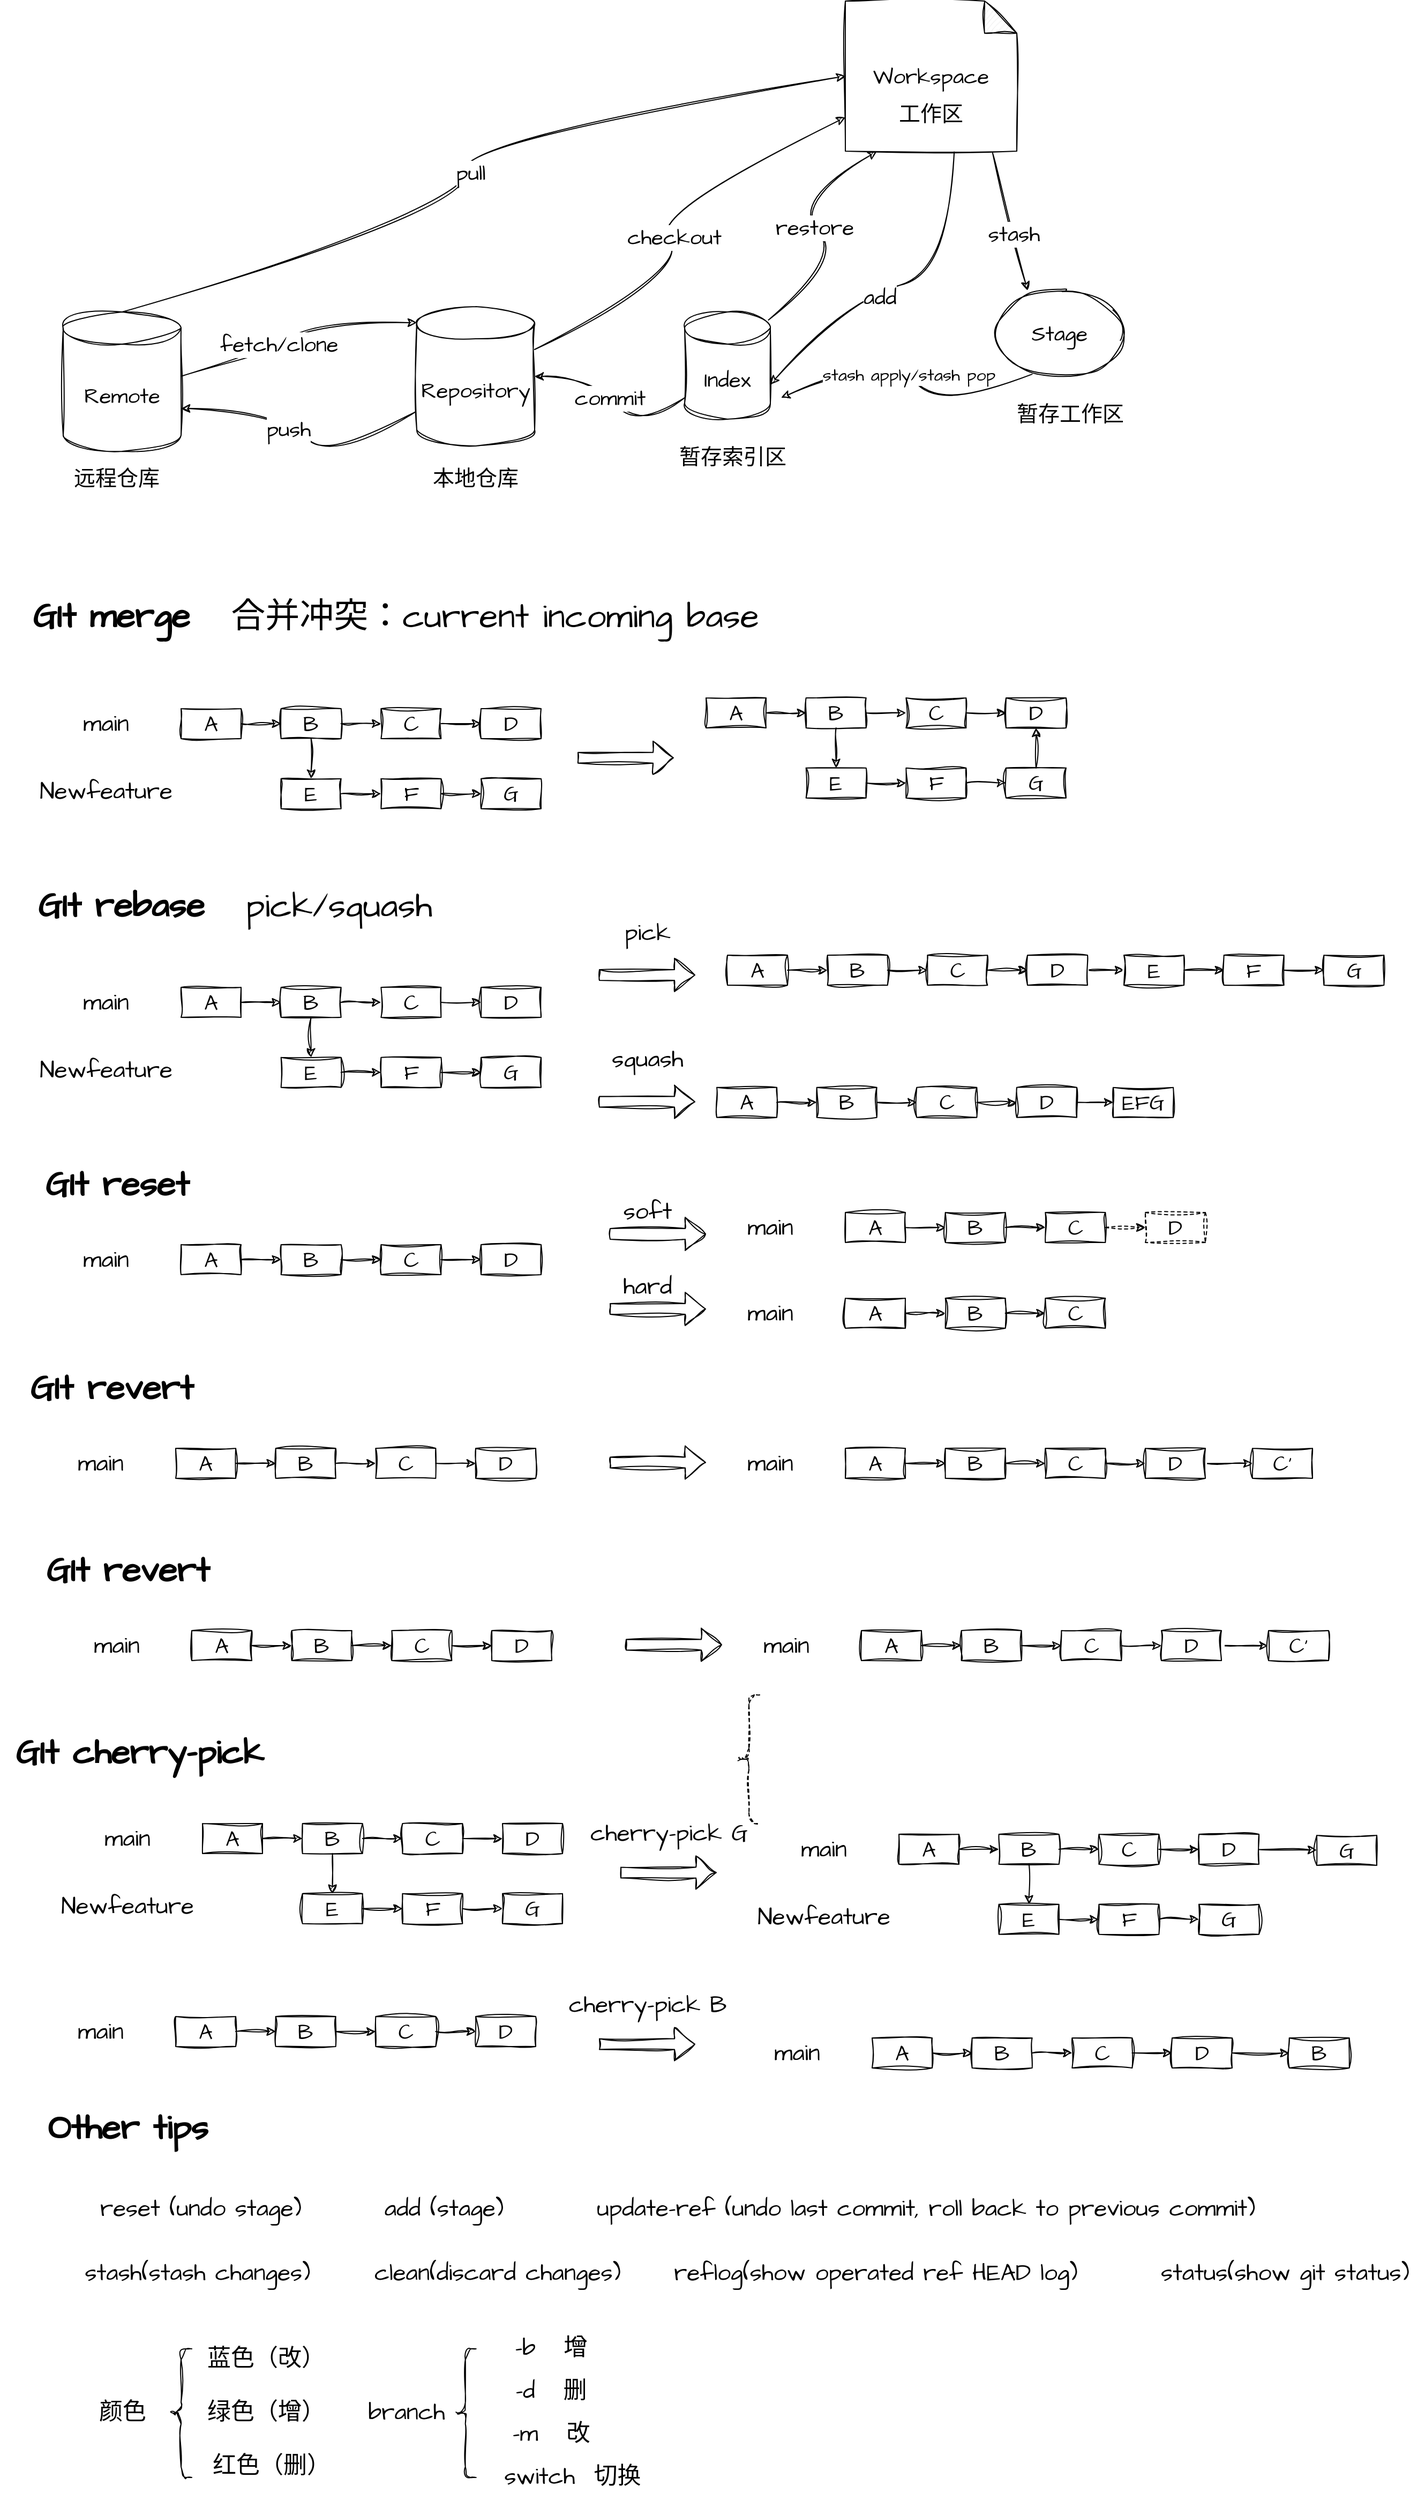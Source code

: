 <mxfile>
    <diagram id="Z5890iHaOlJqOxT_fTK_" name="Page-1">
        <mxGraphModel dx="2839" dy="1265" grid="1" gridSize="10" guides="1" tooltips="1" connect="1" arrows="1" fold="1" page="1" pageScale="1" pageWidth="850" pageHeight="1100" math="0" shadow="0">
            <root>
                <mxCell id="0"/>
                <mxCell id="1" parent="0"/>
                <mxCell id="83" value="" style="group" parent="1" vertex="1" connectable="0">
                    <mxGeometry x="-780" y="40" width="1000" height="460" as="geometry"/>
                </mxCell>
                <mxCell id="2" value="Remote" style="shape=cylinder3;whiteSpace=wrap;html=1;boundedLbl=1;backgroundOutline=1;size=15;shadow=0;sketch=1;hachureGap=4;jiggle=2;curveFitting=1;fontFamily=Architects Daughter;fontSource=https%3A%2F%2Ffonts.googleapis.com%2Fcss%3Ffamily%3DArchitects%2BDaughter;fontSize=20;" parent="83" vertex="1">
                    <mxGeometry y="290" width="110" height="130" as="geometry"/>
                </mxCell>
                <mxCell id="3" value="Repository" style="shape=cylinder3;whiteSpace=wrap;html=1;boundedLbl=1;backgroundOutline=1;size=15;shadow=0;sketch=1;hachureGap=4;jiggle=2;curveFitting=1;fontFamily=Architects Daughter;fontSource=https%3A%2F%2Ffonts.googleapis.com%2Fcss%3Ffamily%3DArchitects%2BDaughter;fontSize=20;" parent="83" vertex="1">
                    <mxGeometry x="330" y="285" width="110" height="130" as="geometry"/>
                </mxCell>
                <mxCell id="4" value="Index" style="shape=cylinder3;whiteSpace=wrap;html=1;boundedLbl=1;backgroundOutline=1;size=15;shadow=0;sketch=1;hachureGap=4;jiggle=2;curveFitting=1;fontFamily=Architects Daughter;fontSource=https%3A%2F%2Ffonts.googleapis.com%2Fcss%3Ffamily%3DArchitects%2BDaughter;fontSize=20;" parent="83" vertex="1">
                    <mxGeometry x="580" y="290" width="80" height="100" as="geometry"/>
                </mxCell>
                <mxCell id="6" value="Stage" style="ellipse;whiteSpace=wrap;html=1;shadow=0;sketch=1;hachureGap=4;jiggle=2;curveFitting=1;fontFamily=Architects Daughter;fontSource=https%3A%2F%2Ffonts.googleapis.com%2Fcss%3Ffamily%3DArchitects%2BDaughter;fontSize=20;" parent="83" vertex="1">
                    <mxGeometry x="870" y="270" width="120" height="80" as="geometry"/>
                </mxCell>
                <mxCell id="7" value="Workspace" style="shape=note;whiteSpace=wrap;html=1;backgroundOutline=1;darkOpacity=0.05;shadow=0;sketch=1;hachureGap=4;jiggle=2;curveFitting=1;fontFamily=Architects Daughter;fontSource=https%3A%2F%2Ffonts.googleapis.com%2Fcss%3Ffamily%3DArchitects%2BDaughter;fontSize=20;" parent="83" vertex="1">
                    <mxGeometry x="730" width="160" height="140" as="geometry"/>
                </mxCell>
                <mxCell id="10" value="" style="curved=1;endArrow=classic;html=1;sketch=1;hachureGap=4;jiggle=2;curveFitting=1;fontFamily=Architects Daughter;fontSource=https%3A%2F%2Ffonts.googleapis.com%2Fcss%3Ffamily%3DArchitects%2BDaughter;fontSize=16;entryX=0;entryY=0.5;entryDx=0;entryDy=0;entryPerimeter=0;exitX=0.5;exitY=0;exitDx=0;exitDy=0;exitPerimeter=0;" parent="83" source="2" target="7" edge="1">
                    <mxGeometry width="50" height="50" relative="1" as="geometry">
                        <mxPoint x="340" y="190" as="sourcePoint"/>
                        <mxPoint x="390" y="140" as="targetPoint"/>
                        <Array as="points">
                            <mxPoint x="390" y="190"/>
                            <mxPoint x="360" y="130"/>
                        </Array>
                    </mxGeometry>
                </mxCell>
                <mxCell id="11" value="pull" style="edgeLabel;html=1;align=center;verticalAlign=middle;resizable=0;points=[];fontSize=20;fontFamily=Architects Daughter;" parent="10" vertex="1" connectable="0">
                    <mxGeometry x="-0.1" y="23" relative="1" as="geometry">
                        <mxPoint x="13" y="-35" as="offset"/>
                    </mxGeometry>
                </mxCell>
                <mxCell id="13" value="" style="curved=1;endArrow=classic;html=1;sketch=1;hachureGap=4;jiggle=2;curveFitting=1;fontFamily=Architects Daughter;fontSource=https%3A%2F%2Ffonts.googleapis.com%2Fcss%3Ffamily%3DArchitects%2BDaughter;fontSize=16;entryX=0;entryY=0;entryDx=0;entryDy=15;entryPerimeter=0;" parent="83" target="3" edge="1">
                    <mxGeometry width="50" height="50" relative="1" as="geometry">
                        <mxPoint x="110" y="350" as="sourcePoint"/>
                        <mxPoint x="210" y="290" as="targetPoint"/>
                        <Array as="points">
                            <mxPoint x="190" y="330"/>
                            <mxPoint x="230" y="300"/>
                        </Array>
                    </mxGeometry>
                </mxCell>
                <mxCell id="68" value="fetch/clone" style="edgeLabel;html=1;align=center;verticalAlign=middle;resizable=0;points=[];fontSize=20;fontFamily=Architects Daughter;" parent="13" vertex="1" connectable="0">
                    <mxGeometry x="0.739" relative="1" as="geometry">
                        <mxPoint x="-99" y="20" as="offset"/>
                    </mxGeometry>
                </mxCell>
                <mxCell id="27" value="" style="curved=1;endArrow=classic;html=1;sketch=1;hachureGap=4;jiggle=2;curveFitting=1;fontFamily=Architects Daughter;fontSource=https%3A%2F%2Ffonts.googleapis.com%2Fcss%3Ffamily%3DArchitects%2BDaughter;fontSize=16;exitX=-0.009;exitY=0.754;exitDx=0;exitDy=0;exitPerimeter=0;entryX=1;entryY=0;entryDx=0;entryDy=90;entryPerimeter=0;" parent="83" source="3" target="2" edge="1">
                    <mxGeometry width="50" height="50" relative="1" as="geometry">
                        <mxPoint x="200" y="430" as="sourcePoint"/>
                        <mxPoint x="250" y="380" as="targetPoint"/>
                        <Array as="points">
                            <mxPoint x="250" y="430"/>
                            <mxPoint x="200" y="380"/>
                        </Array>
                    </mxGeometry>
                </mxCell>
                <mxCell id="69" value="push" style="edgeLabel;html=1;align=center;verticalAlign=middle;resizable=0;points=[];fontSize=20;fontFamily=Architects Daughter;" parent="27" vertex="1" connectable="0">
                    <mxGeometry x="-0.761" relative="1" as="geometry">
                        <mxPoint x="-93" as="offset"/>
                    </mxGeometry>
                </mxCell>
                <mxCell id="31" value="" style="curved=1;endArrow=classic;html=1;sketch=1;hachureGap=4;jiggle=2;curveFitting=1;fontFamily=Architects Daughter;fontSource=https%3A%2F%2Ffonts.googleapis.com%2Fcss%3Ffamily%3DArchitects%2BDaughter;fontSize=16;entryX=1;entryY=0.5;entryDx=0;entryDy=0;entryPerimeter=0;" parent="83" source="4" target="3" edge="1">
                    <mxGeometry width="50" height="50" relative="1" as="geometry">
                        <mxPoint x="490" y="400" as="sourcePoint"/>
                        <mxPoint x="540" y="350" as="targetPoint"/>
                        <Array as="points">
                            <mxPoint x="540" y="400"/>
                            <mxPoint x="490" y="350"/>
                        </Array>
                    </mxGeometry>
                </mxCell>
                <mxCell id="67" value="commit" style="edgeLabel;html=1;align=center;verticalAlign=middle;resizable=0;points=[];fontSize=20;fontFamily=Architects Daughter;" parent="31" vertex="1" connectable="0">
                    <mxGeometry x="-0.203" y="-1" relative="1" as="geometry">
                        <mxPoint x="-18" y="-17" as="offset"/>
                    </mxGeometry>
                </mxCell>
                <mxCell id="60" value="" style="curved=1;endArrow=classic;html=1;sketch=1;hachureGap=4;jiggle=2;curveFitting=1;fontFamily=Architects Daughter;fontSource=https%3A%2F%2Ffonts.googleapis.com%2Fcss%3Ffamily%3DArchitects%2BDaughter;fontSize=16;entryX=1;entryY=0;entryDx=0;entryDy=67.5;entryPerimeter=0;exitX=0.635;exitY=1.005;exitDx=0;exitDy=0;exitPerimeter=0;" parent="83" source="7" target="4" edge="1">
                    <mxGeometry width="50" height="50" relative="1" as="geometry">
                        <mxPoint x="770" y="290" as="sourcePoint"/>
                        <mxPoint x="820" y="240" as="targetPoint"/>
                        <Array as="points">
                            <mxPoint x="832" y="250"/>
                            <mxPoint x="730" y="280"/>
                        </Array>
                    </mxGeometry>
                </mxCell>
                <mxCell id="61" value="add" style="edgeLabel;html=1;align=center;verticalAlign=middle;resizable=0;points=[];fontSize=20;fontFamily=Architects Daughter;" parent="60" vertex="1" connectable="0">
                    <mxGeometry x="0.146" y="5" relative="1" as="geometry">
                        <mxPoint as="offset"/>
                    </mxGeometry>
                </mxCell>
                <mxCell id="63" value="" style="endArrow=classic;html=1;sketch=1;hachureGap=4;jiggle=2;curveFitting=1;fontFamily=Architects Daughter;fontSource=https%3A%2F%2Ffonts.googleapis.com%2Fcss%3Ffamily%3DArchitects%2BDaughter;fontSize=16;entryX=0.25;entryY=0;entryDx=0;entryDy=0;entryPerimeter=0;exitX=0.859;exitY=1.012;exitDx=0;exitDy=0;exitPerimeter=0;" parent="83" source="7" target="6" edge="1">
                    <mxGeometry width="50" height="50" relative="1" as="geometry">
                        <mxPoint x="710" y="180" as="sourcePoint"/>
                        <mxPoint x="760" y="130" as="targetPoint"/>
                    </mxGeometry>
                </mxCell>
                <mxCell id="64" value="stash" style="edgeLabel;html=1;align=center;verticalAlign=middle;resizable=0;points=[];fontSize=20;fontFamily=Architects Daughter;" parent="63" vertex="1" connectable="0">
                    <mxGeometry x="0.166" relative="1" as="geometry">
                        <mxPoint as="offset"/>
                    </mxGeometry>
                </mxCell>
                <mxCell id="66" value="stash apply/stash pop" style="curved=1;endArrow=classic;html=1;sketch=1;hachureGap=4;jiggle=2;curveFitting=1;fontFamily=Architects Daughter;fontSource=https%3A%2F%2Ffonts.googleapis.com%2Fcss%3Ffamily%3DArchitects%2BDaughter;fontSize=16;exitX=0.286;exitY=0.976;exitDx=0;exitDy=0;exitPerimeter=0;" parent="83" source="6" edge="1">
                    <mxGeometry width="50" height="50" relative="1" as="geometry">
                        <mxPoint x="770" y="380" as="sourcePoint"/>
                        <mxPoint x="670" y="370" as="targetPoint"/>
                        <Array as="points">
                            <mxPoint x="820" y="380"/>
                            <mxPoint x="770" y="330"/>
                        </Array>
                    </mxGeometry>
                </mxCell>
                <mxCell id="72" value="远程仓库" style="text;html=1;strokeColor=none;fillColor=none;align=center;verticalAlign=middle;whiteSpace=wrap;rounded=0;shadow=0;sketch=1;hachureGap=4;jiggle=2;curveFitting=1;fontFamily=Architects Daughter;fontSource=https%3A%2F%2Ffonts.googleapis.com%2Fcss%3Ffamily%3DArchitects%2BDaughter;fontSize=20;" parent="83" vertex="1">
                    <mxGeometry y="430" width="100" height="30" as="geometry"/>
                </mxCell>
                <mxCell id="73" value="本地仓库" style="text;html=1;strokeColor=none;fillColor=none;align=center;verticalAlign=middle;whiteSpace=wrap;rounded=0;shadow=0;sketch=1;hachureGap=4;jiggle=2;curveFitting=1;fontFamily=Architects Daughter;fontSource=https%3A%2F%2Ffonts.googleapis.com%2Fcss%3Ffamily%3DArchitects%2BDaughter;fontSize=20;" parent="83" vertex="1">
                    <mxGeometry x="335" y="430" width="100" height="30" as="geometry"/>
                </mxCell>
                <mxCell id="74" value="暂存索引区" style="text;html=1;strokeColor=none;fillColor=none;align=center;verticalAlign=middle;whiteSpace=wrap;rounded=0;shadow=0;sketch=1;hachureGap=4;jiggle=2;curveFitting=1;fontFamily=Architects Daughter;fontSource=https%3A%2F%2Ffonts.googleapis.com%2Fcss%3Ffamily%3DArchitects%2BDaughter;fontSize=20;" parent="83" vertex="1">
                    <mxGeometry x="570" y="410" width="110" height="30" as="geometry"/>
                </mxCell>
                <mxCell id="75" value="工作区" style="text;html=1;strokeColor=none;fillColor=none;align=center;verticalAlign=middle;whiteSpace=wrap;rounded=0;shadow=0;sketch=1;hachureGap=4;jiggle=2;curveFitting=1;fontFamily=Architects Daughter;fontSource=https%3A%2F%2Ffonts.googleapis.com%2Fcss%3Ffamily%3DArchitects%2BDaughter;fontSize=20;" parent="83" vertex="1">
                    <mxGeometry x="760" y="90" width="100" height="30" as="geometry"/>
                </mxCell>
                <mxCell id="76" value="暂存工作区" style="text;html=1;strokeColor=none;fillColor=none;align=center;verticalAlign=middle;whiteSpace=wrap;rounded=0;shadow=0;sketch=1;hachureGap=4;jiggle=2;curveFitting=1;fontFamily=Architects Daughter;fontSource=https%3A%2F%2Ffonts.googleapis.com%2Fcss%3Ffamily%3DArchitects%2BDaughter;fontSize=20;" parent="83" vertex="1">
                    <mxGeometry x="880" y="370" width="120" height="30" as="geometry"/>
                </mxCell>
                <mxCell id="79" value="" style="curved=1;endArrow=classic;html=1;sketch=1;hachureGap=4;jiggle=2;curveFitting=1;fontFamily=Architects Daughter;fontSource=https%3A%2F%2Ffonts.googleapis.com%2Fcss%3Ffamily%3DArchitects%2BDaughter;fontSize=16;exitX=1;exitY=0;exitDx=0;exitDy=40;exitPerimeter=0;" parent="83" source="3" target="7" edge="1">
                    <mxGeometry width="50" height="50" relative="1" as="geometry">
                        <mxPoint x="540" y="250" as="sourcePoint"/>
                        <mxPoint x="590" y="200" as="targetPoint"/>
                        <Array as="points">
                            <mxPoint x="590" y="250"/>
                            <mxPoint x="540" y="200"/>
                        </Array>
                    </mxGeometry>
                </mxCell>
                <mxCell id="80" value="checkout" style="edgeLabel;html=1;align=center;verticalAlign=middle;resizable=0;points=[];fontSize=20;fontFamily=Architects Daughter;" parent="79" vertex="1" connectable="0">
                    <mxGeometry x="-0.37" y="10" relative="1" as="geometry">
                        <mxPoint x="8" y="-33" as="offset"/>
                    </mxGeometry>
                </mxCell>
                <mxCell id="81" value="" style="curved=1;endArrow=classic;html=1;sketch=1;hachureGap=4;jiggle=2;curveFitting=1;fontFamily=Architects Daughter;fontSource=https%3A%2F%2Ffonts.googleapis.com%2Fcss%3Ffamily%3DArchitects%2BDaughter;fontSize=16;exitX=0.978;exitY=0.075;exitDx=0;exitDy=0;exitPerimeter=0;entryX=0.184;entryY=1;entryDx=0;entryDy=0;entryPerimeter=0;" parent="83" source="4" target="7" edge="1">
                    <mxGeometry width="50" height="50" relative="1" as="geometry">
                        <mxPoint x="680" y="240" as="sourcePoint"/>
                        <mxPoint x="730" y="190" as="targetPoint"/>
                        <Array as="points">
                            <mxPoint x="730" y="240"/>
                            <mxPoint x="680" y="190"/>
                        </Array>
                    </mxGeometry>
                </mxCell>
                <mxCell id="82" value="restore" style="edgeLabel;html=1;align=center;verticalAlign=middle;resizable=0;points=[];fontSize=20;fontFamily=Architects Daughter;" parent="81" vertex="1" connectable="0">
                    <mxGeometry x="0.734" y="-5" relative="1" as="geometry">
                        <mxPoint x="-33" y="48" as="offset"/>
                    </mxGeometry>
                </mxCell>
                <mxCell id="84" value="&lt;b&gt;GIt merge&lt;/b&gt;&amp;nbsp; &amp;nbsp;合并冲突：current incoming base" style="text;html=1;align=center;verticalAlign=middle;resizable=0;points=[];autosize=1;strokeColor=none;fillColor=none;fontSize=32;fontFamily=Architects Daughter;sketch=1;hachureGap=4;jiggle=2;curveFitting=1;fontSource=https%3A%2F%2Ffonts.googleapis.com%2Fcss%3Ffamily%3DArchitects%2BDaughter;" vertex="1" parent="1">
                    <mxGeometry x="-820" y="590" width="700" height="50" as="geometry"/>
                </mxCell>
                <mxCell id="99" value="" style="shape=flexArrow;endArrow=classic;html=1;sketch=1;hachureGap=4;jiggle=2;curveFitting=1;fontFamily=Architects Daughter;fontSource=https%3A%2F%2Ffonts.googleapis.com%2Fcss%3Ffamily%3DArchitects%2BDaughter;fontSize=32;" edge="1" parent="1">
                    <mxGeometry width="50" height="50" relative="1" as="geometry">
                        <mxPoint x="-300" y="745.9" as="sourcePoint"/>
                        <mxPoint x="-210" y="745.9" as="targetPoint"/>
                    </mxGeometry>
                </mxCell>
                <mxCell id="113" value="" style="group" vertex="1" connectable="0" parent="1">
                    <mxGeometry x="-670" y="700" width="336" height="93.33" as="geometry"/>
                </mxCell>
                <mxCell id="85" value="A" style="rounded=0;whiteSpace=wrap;html=1;sketch=1;hachureGap=4;jiggle=2;curveFitting=1;fontFamily=Architects Daughter;fontSource=https%3A%2F%2Ffonts.googleapis.com%2Fcss%3Ffamily%3DArchitects%2BDaughter;fontSize=20;" vertex="1" parent="113">
                    <mxGeometry width="56" height="27.999" as="geometry"/>
                </mxCell>
                <mxCell id="87" value="B" style="whiteSpace=wrap;html=1;fontSize=20;fontFamily=Architects Daughter;rounded=0;sketch=1;hachureGap=4;jiggle=2;curveFitting=1;fontSource=https%3A%2F%2Ffonts.googleapis.com%2Fcss%3Ffamily%3DArchitects%2BDaughter;" vertex="1" parent="113">
                    <mxGeometry x="93.333" width="56" height="27.999" as="geometry"/>
                </mxCell>
                <mxCell id="88" value="" style="edgeStyle=none;sketch=1;hachureGap=4;jiggle=2;curveFitting=1;html=1;fontFamily=Architects Daughter;fontSource=https%3A%2F%2Ffonts.googleapis.com%2Fcss%3Ffamily%3DArchitects%2BDaughter;fontSize=16;" edge="1" parent="113" source="85" target="87">
                    <mxGeometry relative="1" as="geometry"/>
                </mxCell>
                <mxCell id="89" value="C" style="whiteSpace=wrap;html=1;fontSize=20;fontFamily=Architects Daughter;rounded=0;sketch=1;hachureGap=4;jiggle=2;curveFitting=1;fontSource=https%3A%2F%2Ffonts.googleapis.com%2Fcss%3Ffamily%3DArchitects%2BDaughter;" vertex="1" parent="113">
                    <mxGeometry x="186.667" width="56" height="27.999" as="geometry"/>
                </mxCell>
                <mxCell id="90" value="" style="edgeStyle=none;sketch=1;hachureGap=4;jiggle=2;curveFitting=1;html=1;fontFamily=Architects Daughter;fontSource=https%3A%2F%2Ffonts.googleapis.com%2Fcss%3Ffamily%3DArchitects%2BDaughter;fontSize=16;" edge="1" parent="113" source="87" target="89">
                    <mxGeometry relative="1" as="geometry"/>
                </mxCell>
                <mxCell id="91" value="D" style="whiteSpace=wrap;html=1;fontSize=20;fontFamily=Architects Daughter;rounded=0;sketch=1;hachureGap=4;jiggle=2;curveFitting=1;fontSource=https%3A%2F%2Ffonts.googleapis.com%2Fcss%3Ffamily%3DArchitects%2BDaughter;" vertex="1" parent="113">
                    <mxGeometry x="280" width="56" height="27.999" as="geometry"/>
                </mxCell>
                <mxCell id="92" value="" style="edgeStyle=none;sketch=1;hachureGap=4;jiggle=2;curveFitting=1;html=1;fontFamily=Architects Daughter;fontSource=https%3A%2F%2Ffonts.googleapis.com%2Fcss%3Ffamily%3DArchitects%2BDaughter;fontSize=16;" edge="1" parent="113" source="89" target="91">
                    <mxGeometry relative="1" as="geometry"/>
                </mxCell>
                <mxCell id="93" value="E" style="whiteSpace=wrap;html=1;fontSize=20;fontFamily=Architects Daughter;rounded=0;sketch=1;hachureGap=4;jiggle=2;curveFitting=1;fontSource=https%3A%2F%2Ffonts.googleapis.com%2Fcss%3Ffamily%3DArchitects%2BDaughter;" vertex="1" parent="113">
                    <mxGeometry x="93.333" y="65.331" width="56" height="27.999" as="geometry"/>
                </mxCell>
                <mxCell id="94" value="" style="edgeStyle=none;sketch=1;hachureGap=4;jiggle=2;curveFitting=1;html=1;fontFamily=Architects Daughter;fontSource=https%3A%2F%2Ffonts.googleapis.com%2Fcss%3Ffamily%3DArchitects%2BDaughter;fontSize=16;" edge="1" parent="113" source="87" target="93">
                    <mxGeometry relative="1" as="geometry"/>
                </mxCell>
                <mxCell id="95" value="F" style="whiteSpace=wrap;html=1;fontSize=20;fontFamily=Architects Daughter;rounded=0;sketch=1;hachureGap=4;jiggle=2;curveFitting=1;fontSource=https%3A%2F%2Ffonts.googleapis.com%2Fcss%3Ffamily%3DArchitects%2BDaughter;" vertex="1" parent="113">
                    <mxGeometry x="186.667" y="65.331" width="56" height="27.999" as="geometry"/>
                </mxCell>
                <mxCell id="96" value="" style="edgeStyle=none;sketch=1;hachureGap=4;jiggle=2;curveFitting=1;html=1;fontFamily=Architects Daughter;fontSource=https%3A%2F%2Ffonts.googleapis.com%2Fcss%3Ffamily%3DArchitects%2BDaughter;fontSize=16;" edge="1" parent="113" source="93" target="95">
                    <mxGeometry relative="1" as="geometry"/>
                </mxCell>
                <mxCell id="97" value="G" style="whiteSpace=wrap;html=1;fontSize=20;fontFamily=Architects Daughter;rounded=0;sketch=1;hachureGap=4;jiggle=2;curveFitting=1;fontSource=https%3A%2F%2Ffonts.googleapis.com%2Fcss%3Ffamily%3DArchitects%2BDaughter;" vertex="1" parent="113">
                    <mxGeometry x="280" y="65.331" width="56" height="27.999" as="geometry"/>
                </mxCell>
                <mxCell id="98" value="" style="edgeStyle=none;sketch=1;hachureGap=4;jiggle=2;curveFitting=1;html=1;fontFamily=Architects Daughter;fontSource=https%3A%2F%2Ffonts.googleapis.com%2Fcss%3Ffamily%3DArchitects%2BDaughter;fontSize=16;" edge="1" parent="113" source="95" target="97">
                    <mxGeometry relative="1" as="geometry"/>
                </mxCell>
                <mxCell id="114" value="" style="group" vertex="1" connectable="0" parent="1">
                    <mxGeometry x="-180" y="690" width="336" height="93.33" as="geometry"/>
                </mxCell>
                <mxCell id="115" value="A" style="rounded=0;whiteSpace=wrap;html=1;sketch=1;hachureGap=4;jiggle=2;curveFitting=1;fontFamily=Architects Daughter;fontSource=https%3A%2F%2Ffonts.googleapis.com%2Fcss%3Ffamily%3DArchitects%2BDaughter;fontSize=20;" vertex="1" parent="114">
                    <mxGeometry width="56" height="27.999" as="geometry"/>
                </mxCell>
                <mxCell id="116" value="B" style="whiteSpace=wrap;html=1;fontSize=20;fontFamily=Architects Daughter;rounded=0;sketch=1;hachureGap=4;jiggle=2;curveFitting=1;fontSource=https%3A%2F%2Ffonts.googleapis.com%2Fcss%3Ffamily%3DArchitects%2BDaughter;" vertex="1" parent="114">
                    <mxGeometry x="93.333" width="56" height="27.999" as="geometry"/>
                </mxCell>
                <mxCell id="117" value="" style="edgeStyle=none;sketch=1;hachureGap=4;jiggle=2;curveFitting=1;html=1;fontFamily=Architects Daughter;fontSource=https%3A%2F%2Ffonts.googleapis.com%2Fcss%3Ffamily%3DArchitects%2BDaughter;fontSize=16;" edge="1" parent="114" source="115" target="116">
                    <mxGeometry relative="1" as="geometry"/>
                </mxCell>
                <mxCell id="118" value="C" style="whiteSpace=wrap;html=1;fontSize=20;fontFamily=Architects Daughter;rounded=0;sketch=1;hachureGap=4;jiggle=2;curveFitting=1;fontSource=https%3A%2F%2Ffonts.googleapis.com%2Fcss%3Ffamily%3DArchitects%2BDaughter;" vertex="1" parent="114">
                    <mxGeometry x="186.667" width="56" height="27.999" as="geometry"/>
                </mxCell>
                <mxCell id="119" value="" style="edgeStyle=none;sketch=1;hachureGap=4;jiggle=2;curveFitting=1;html=1;fontFamily=Architects Daughter;fontSource=https%3A%2F%2Ffonts.googleapis.com%2Fcss%3Ffamily%3DArchitects%2BDaughter;fontSize=16;" edge="1" parent="114" source="116" target="118">
                    <mxGeometry relative="1" as="geometry"/>
                </mxCell>
                <mxCell id="120" value="D" style="whiteSpace=wrap;html=1;fontSize=20;fontFamily=Architects Daughter;rounded=0;sketch=1;hachureGap=4;jiggle=2;curveFitting=1;fontSource=https%3A%2F%2Ffonts.googleapis.com%2Fcss%3Ffamily%3DArchitects%2BDaughter;" vertex="1" parent="114">
                    <mxGeometry x="280" width="56" height="27.999" as="geometry"/>
                </mxCell>
                <mxCell id="121" value="" style="edgeStyle=none;sketch=1;hachureGap=4;jiggle=2;curveFitting=1;html=1;fontFamily=Architects Daughter;fontSource=https%3A%2F%2Ffonts.googleapis.com%2Fcss%3Ffamily%3DArchitects%2BDaughter;fontSize=16;" edge="1" parent="114" source="118" target="120">
                    <mxGeometry relative="1" as="geometry"/>
                </mxCell>
                <mxCell id="122" value="E" style="whiteSpace=wrap;html=1;fontSize=20;fontFamily=Architects Daughter;rounded=0;sketch=1;hachureGap=4;jiggle=2;curveFitting=1;fontSource=https%3A%2F%2Ffonts.googleapis.com%2Fcss%3Ffamily%3DArchitects%2BDaughter;" vertex="1" parent="114">
                    <mxGeometry x="93.333" y="65.331" width="56" height="27.999" as="geometry"/>
                </mxCell>
                <mxCell id="123" value="" style="edgeStyle=none;sketch=1;hachureGap=4;jiggle=2;curveFitting=1;html=1;fontFamily=Architects Daughter;fontSource=https%3A%2F%2Ffonts.googleapis.com%2Fcss%3Ffamily%3DArchitects%2BDaughter;fontSize=16;" edge="1" parent="114" source="116" target="122">
                    <mxGeometry relative="1" as="geometry"/>
                </mxCell>
                <mxCell id="124" value="F" style="whiteSpace=wrap;html=1;fontSize=20;fontFamily=Architects Daughter;rounded=0;sketch=1;hachureGap=4;jiggle=2;curveFitting=1;fontSource=https%3A%2F%2Ffonts.googleapis.com%2Fcss%3Ffamily%3DArchitects%2BDaughter;" vertex="1" parent="114">
                    <mxGeometry x="186.667" y="65.331" width="56" height="27.999" as="geometry"/>
                </mxCell>
                <mxCell id="125" value="" style="edgeStyle=none;sketch=1;hachureGap=4;jiggle=2;curveFitting=1;html=1;fontFamily=Architects Daughter;fontSource=https%3A%2F%2Ffonts.googleapis.com%2Fcss%3Ffamily%3DArchitects%2BDaughter;fontSize=16;" edge="1" parent="114" source="122" target="124">
                    <mxGeometry relative="1" as="geometry"/>
                </mxCell>
                <mxCell id="128" value="" style="edgeStyle=none;sketch=1;hachureGap=4;jiggle=2;curveFitting=1;html=1;fontFamily=Architects Daughter;fontSource=https%3A%2F%2Ffonts.googleapis.com%2Fcss%3Ffamily%3DArchitects%2BDaughter;fontSize=32;" edge="1" parent="114" source="126" target="120">
                    <mxGeometry relative="1" as="geometry"/>
                </mxCell>
                <mxCell id="126" value="G" style="whiteSpace=wrap;html=1;fontSize=20;fontFamily=Architects Daughter;rounded=0;sketch=1;hachureGap=4;jiggle=2;curveFitting=1;fontSource=https%3A%2F%2Ffonts.googleapis.com%2Fcss%3Ffamily%3DArchitects%2BDaughter;" vertex="1" parent="114">
                    <mxGeometry x="280" y="65.331" width="56" height="27.999" as="geometry"/>
                </mxCell>
                <mxCell id="127" value="" style="edgeStyle=none;sketch=1;hachureGap=4;jiggle=2;curveFitting=1;html=1;fontFamily=Architects Daughter;fontSource=https%3A%2F%2Ffonts.googleapis.com%2Fcss%3Ffamily%3DArchitects%2BDaughter;fontSize=16;" edge="1" parent="114" source="124" target="126">
                    <mxGeometry relative="1" as="geometry"/>
                </mxCell>
                <mxCell id="129" value="main" style="text;html=1;strokeColor=none;fillColor=none;align=center;verticalAlign=middle;whiteSpace=wrap;rounded=0;sketch=1;hachureGap=4;jiggle=2;curveFitting=1;fontFamily=Architects Daughter;fontSource=https%3A%2F%2Ffonts.googleapis.com%2Fcss%3Ffamily%3DArchitects%2BDaughter;fontSize=22;" vertex="1" parent="1">
                    <mxGeometry x="-770" y="700" width="60" height="30" as="geometry"/>
                </mxCell>
                <mxCell id="130" value="&lt;font style=&quot;font-size: 22px;&quot;&gt;Newfeature&lt;/font&gt;" style="text;html=1;strokeColor=none;fillColor=none;align=center;verticalAlign=middle;whiteSpace=wrap;rounded=0;sketch=1;hachureGap=4;jiggle=2;curveFitting=1;fontFamily=Architects Daughter;fontSource=https%3A%2F%2Ffonts.googleapis.com%2Fcss%3Ffamily%3DArchitects%2BDaughter;fontSize=22;" vertex="1" parent="1">
                    <mxGeometry x="-770" y="763.33" width="60" height="30" as="geometry"/>
                </mxCell>
                <mxCell id="131" value="&lt;b&gt;GIt rebase&lt;/b&gt;&amp;nbsp; &amp;nbsp;pick/squash" style="text;html=1;align=center;verticalAlign=middle;resizable=0;points=[];autosize=1;strokeColor=none;fillColor=none;fontSize=32;fontFamily=Architects Daughter;sketch=1;hachureGap=4;jiggle=2;curveFitting=1;fontSource=https%3A%2F%2Ffonts.googleapis.com%2Fcss%3Ffamily%3DArchitects%2BDaughter;" vertex="1" parent="1">
                    <mxGeometry x="-815" y="860" width="390" height="50" as="geometry"/>
                </mxCell>
                <mxCell id="132" value="" style="group" vertex="1" connectable="0" parent="1">
                    <mxGeometry x="-670" y="960" width="336" height="93.33" as="geometry"/>
                </mxCell>
                <mxCell id="133" value="A" style="rounded=0;whiteSpace=wrap;html=1;sketch=1;hachureGap=4;jiggle=2;curveFitting=1;fontFamily=Architects Daughter;fontSource=https%3A%2F%2Ffonts.googleapis.com%2Fcss%3Ffamily%3DArchitects%2BDaughter;fontSize=20;" vertex="1" parent="132">
                    <mxGeometry width="56" height="27.999" as="geometry"/>
                </mxCell>
                <mxCell id="134" value="B" style="whiteSpace=wrap;html=1;fontSize=20;fontFamily=Architects Daughter;rounded=0;sketch=1;hachureGap=4;jiggle=2;curveFitting=1;fontSource=https%3A%2F%2Ffonts.googleapis.com%2Fcss%3Ffamily%3DArchitects%2BDaughter;" vertex="1" parent="132">
                    <mxGeometry x="93.333" width="56" height="27.999" as="geometry"/>
                </mxCell>
                <mxCell id="135" value="" style="edgeStyle=none;sketch=1;hachureGap=4;jiggle=2;curveFitting=1;html=1;fontFamily=Architects Daughter;fontSource=https%3A%2F%2Ffonts.googleapis.com%2Fcss%3Ffamily%3DArchitects%2BDaughter;fontSize=16;" edge="1" parent="132" source="133" target="134">
                    <mxGeometry relative="1" as="geometry"/>
                </mxCell>
                <mxCell id="136" value="C" style="whiteSpace=wrap;html=1;fontSize=20;fontFamily=Architects Daughter;rounded=0;sketch=1;hachureGap=4;jiggle=2;curveFitting=1;fontSource=https%3A%2F%2Ffonts.googleapis.com%2Fcss%3Ffamily%3DArchitects%2BDaughter;" vertex="1" parent="132">
                    <mxGeometry x="186.667" width="56" height="27.999" as="geometry"/>
                </mxCell>
                <mxCell id="137" value="" style="edgeStyle=none;sketch=1;hachureGap=4;jiggle=2;curveFitting=1;html=1;fontFamily=Architects Daughter;fontSource=https%3A%2F%2Ffonts.googleapis.com%2Fcss%3Ffamily%3DArchitects%2BDaughter;fontSize=16;" edge="1" parent="132" source="134" target="136">
                    <mxGeometry relative="1" as="geometry"/>
                </mxCell>
                <mxCell id="138" value="D" style="whiteSpace=wrap;html=1;fontSize=20;fontFamily=Architects Daughter;rounded=0;sketch=1;hachureGap=4;jiggle=2;curveFitting=1;fontSource=https%3A%2F%2Ffonts.googleapis.com%2Fcss%3Ffamily%3DArchitects%2BDaughter;" vertex="1" parent="132">
                    <mxGeometry x="280" width="56" height="27.999" as="geometry"/>
                </mxCell>
                <mxCell id="139" value="" style="edgeStyle=none;sketch=1;hachureGap=4;jiggle=2;curveFitting=1;html=1;fontFamily=Architects Daughter;fontSource=https%3A%2F%2Ffonts.googleapis.com%2Fcss%3Ffamily%3DArchitects%2BDaughter;fontSize=16;" edge="1" parent="132" source="136" target="138">
                    <mxGeometry relative="1" as="geometry"/>
                </mxCell>
                <mxCell id="140" value="E" style="whiteSpace=wrap;html=1;fontSize=20;fontFamily=Architects Daughter;rounded=0;sketch=1;hachureGap=4;jiggle=2;curveFitting=1;fontSource=https%3A%2F%2Ffonts.googleapis.com%2Fcss%3Ffamily%3DArchitects%2BDaughter;" vertex="1" parent="132">
                    <mxGeometry x="93.333" y="65.331" width="56" height="27.999" as="geometry"/>
                </mxCell>
                <mxCell id="141" value="" style="edgeStyle=none;sketch=1;hachureGap=4;jiggle=2;curveFitting=1;html=1;fontFamily=Architects Daughter;fontSource=https%3A%2F%2Ffonts.googleapis.com%2Fcss%3Ffamily%3DArchitects%2BDaughter;fontSize=16;" edge="1" parent="132" source="134" target="140">
                    <mxGeometry relative="1" as="geometry"/>
                </mxCell>
                <mxCell id="142" value="F" style="whiteSpace=wrap;html=1;fontSize=20;fontFamily=Architects Daughter;rounded=0;sketch=1;hachureGap=4;jiggle=2;curveFitting=1;fontSource=https%3A%2F%2Ffonts.googleapis.com%2Fcss%3Ffamily%3DArchitects%2BDaughter;" vertex="1" parent="132">
                    <mxGeometry x="186.667" y="65.331" width="56" height="27.999" as="geometry"/>
                </mxCell>
                <mxCell id="143" value="" style="edgeStyle=none;sketch=1;hachureGap=4;jiggle=2;curveFitting=1;html=1;fontFamily=Architects Daughter;fontSource=https%3A%2F%2Ffonts.googleapis.com%2Fcss%3Ffamily%3DArchitects%2BDaughter;fontSize=16;" edge="1" parent="132" source="140" target="142">
                    <mxGeometry relative="1" as="geometry"/>
                </mxCell>
                <mxCell id="144" value="G" style="whiteSpace=wrap;html=1;fontSize=20;fontFamily=Architects Daughter;rounded=0;sketch=1;hachureGap=4;jiggle=2;curveFitting=1;fontSource=https%3A%2F%2Ffonts.googleapis.com%2Fcss%3Ffamily%3DArchitects%2BDaughter;" vertex="1" parent="132">
                    <mxGeometry x="280" y="65.331" width="56" height="27.999" as="geometry"/>
                </mxCell>
                <mxCell id="145" value="" style="edgeStyle=none;sketch=1;hachureGap=4;jiggle=2;curveFitting=1;html=1;fontFamily=Architects Daughter;fontSource=https%3A%2F%2Ffonts.googleapis.com%2Fcss%3Ffamily%3DArchitects%2BDaughter;fontSize=16;" edge="1" parent="132" source="142" target="144">
                    <mxGeometry relative="1" as="geometry"/>
                </mxCell>
                <mxCell id="146" value="main" style="text;html=1;strokeColor=none;fillColor=none;align=center;verticalAlign=middle;whiteSpace=wrap;rounded=0;sketch=1;hachureGap=4;jiggle=2;curveFitting=1;fontFamily=Architects Daughter;fontSource=https%3A%2F%2Ffonts.googleapis.com%2Fcss%3Ffamily%3DArchitects%2BDaughter;fontSize=22;" vertex="1" parent="1">
                    <mxGeometry x="-770" y="960" width="60" height="30" as="geometry"/>
                </mxCell>
                <mxCell id="147" value="&lt;font style=&quot;font-size: 22px;&quot;&gt;Newfeature&lt;/font&gt;" style="text;html=1;strokeColor=none;fillColor=none;align=center;verticalAlign=middle;whiteSpace=wrap;rounded=0;sketch=1;hachureGap=4;jiggle=2;curveFitting=1;fontFamily=Architects Daughter;fontSource=https%3A%2F%2Ffonts.googleapis.com%2Fcss%3Ffamily%3DArchitects%2BDaughter;fontSize=22;" vertex="1" parent="1">
                    <mxGeometry x="-770" y="1023.33" width="60" height="30" as="geometry"/>
                </mxCell>
                <mxCell id="148" value="" style="shape=flexArrow;endArrow=classic;html=1;sketch=1;hachureGap=4;jiggle=2;curveFitting=1;fontFamily=Architects Daughter;fontSource=https%3A%2F%2Ffonts.googleapis.com%2Fcss%3Ffamily%3DArchitects%2BDaughter;fontSize=32;" edge="1" parent="1">
                    <mxGeometry width="50" height="50" relative="1" as="geometry">
                        <mxPoint x="-280" y="948.46" as="sourcePoint"/>
                        <mxPoint x="-190" y="948.46" as="targetPoint"/>
                    </mxGeometry>
                </mxCell>
                <mxCell id="149" value="pick" style="text;html=1;align=center;verticalAlign=middle;resizable=0;points=[];autosize=1;strokeColor=none;fillColor=none;fontSize=22;fontFamily=Architects Daughter;sketch=1;hachureGap=4;jiggle=2;curveFitting=1;fontSource=https%3A%2F%2Ffonts.googleapis.com%2Fcss%3Ffamily%3DArchitects%2BDaughter;" vertex="1" parent="1">
                    <mxGeometry x="-270" y="890" width="70" height="40" as="geometry"/>
                </mxCell>
                <mxCell id="150" value="A" style="rounded=0;whiteSpace=wrap;html=1;sketch=1;hachureGap=4;jiggle=2;curveFitting=1;fontFamily=Architects Daughter;fontSource=https%3A%2F%2Ffonts.googleapis.com%2Fcss%3Ffamily%3DArchitects%2BDaughter;fontSize=20;" vertex="1" parent="1">
                    <mxGeometry x="-160" y="930" width="56" height="27.999" as="geometry"/>
                </mxCell>
                <mxCell id="151" value="B" style="whiteSpace=wrap;html=1;fontSize=20;fontFamily=Architects Daughter;rounded=0;sketch=1;hachureGap=4;jiggle=2;curveFitting=1;fontSource=https%3A%2F%2Ffonts.googleapis.com%2Fcss%3Ffamily%3DArchitects%2BDaughter;" vertex="1" parent="1">
                    <mxGeometry x="-66.667" y="930" width="56" height="27.999" as="geometry"/>
                </mxCell>
                <mxCell id="152" value="" style="edgeStyle=none;sketch=1;hachureGap=4;jiggle=2;curveFitting=1;html=1;fontFamily=Architects Daughter;fontSource=https%3A%2F%2Ffonts.googleapis.com%2Fcss%3Ffamily%3DArchitects%2BDaughter;fontSize=16;" edge="1" parent="1" source="150" target="151">
                    <mxGeometry relative="1" as="geometry"/>
                </mxCell>
                <mxCell id="153" value="C" style="whiteSpace=wrap;html=1;fontSize=20;fontFamily=Architects Daughter;rounded=0;sketch=1;hachureGap=4;jiggle=2;curveFitting=1;fontSource=https%3A%2F%2Ffonts.googleapis.com%2Fcss%3Ffamily%3DArchitects%2BDaughter;" vertex="1" parent="1">
                    <mxGeometry x="26.667" y="930" width="56" height="27.999" as="geometry"/>
                </mxCell>
                <mxCell id="154" value="" style="edgeStyle=none;sketch=1;hachureGap=4;jiggle=2;curveFitting=1;html=1;fontFamily=Architects Daughter;fontSource=https%3A%2F%2Ffonts.googleapis.com%2Fcss%3Ffamily%3DArchitects%2BDaughter;fontSize=16;" edge="1" parent="1" source="151" target="153">
                    <mxGeometry relative="1" as="geometry"/>
                </mxCell>
                <mxCell id="162" value="" style="edgeStyle=none;sketch=1;hachureGap=4;jiggle=2;curveFitting=1;html=1;fontFamily=Architects Daughter;fontSource=https%3A%2F%2Ffonts.googleapis.com%2Fcss%3Ffamily%3DArchitects%2BDaughter;fontSize=22;" edge="1" parent="1" source="155" target="157">
                    <mxGeometry relative="1" as="geometry"/>
                </mxCell>
                <mxCell id="155" value="D" style="whiteSpace=wrap;html=1;fontSize=20;fontFamily=Architects Daughter;rounded=0;sketch=1;hachureGap=4;jiggle=2;curveFitting=1;fontSource=https%3A%2F%2Ffonts.googleapis.com%2Fcss%3Ffamily%3DArchitects%2BDaughter;" vertex="1" parent="1">
                    <mxGeometry x="120" y="930" width="56" height="27.999" as="geometry"/>
                </mxCell>
                <mxCell id="156" value="" style="edgeStyle=none;sketch=1;hachureGap=4;jiggle=2;curveFitting=1;html=1;fontFamily=Architects Daughter;fontSource=https%3A%2F%2Ffonts.googleapis.com%2Fcss%3Ffamily%3DArchitects%2BDaughter;fontSize=16;" edge="1" parent="1" source="153" target="155">
                    <mxGeometry relative="1" as="geometry"/>
                </mxCell>
                <mxCell id="157" value="E" style="whiteSpace=wrap;html=1;fontSize=20;fontFamily=Architects Daughter;rounded=0;sketch=1;hachureGap=4;jiggle=2;curveFitting=1;fontSource=https%3A%2F%2Ffonts.googleapis.com%2Fcss%3Ffamily%3DArchitects%2BDaughter;" vertex="1" parent="1">
                    <mxGeometry x="210.003" y="930.001" width="56" height="27.999" as="geometry"/>
                </mxCell>
                <mxCell id="158" value="F" style="whiteSpace=wrap;html=1;fontSize=20;fontFamily=Architects Daughter;rounded=0;sketch=1;hachureGap=4;jiggle=2;curveFitting=1;fontSource=https%3A%2F%2Ffonts.googleapis.com%2Fcss%3Ffamily%3DArchitects%2BDaughter;" vertex="1" parent="1">
                    <mxGeometry x="303.337" y="930.001" width="56" height="27.999" as="geometry"/>
                </mxCell>
                <mxCell id="159" value="" style="edgeStyle=none;sketch=1;hachureGap=4;jiggle=2;curveFitting=1;html=1;fontFamily=Architects Daughter;fontSource=https%3A%2F%2Ffonts.googleapis.com%2Fcss%3Ffamily%3DArchitects%2BDaughter;fontSize=16;" edge="1" parent="1" source="157" target="158">
                    <mxGeometry relative="1" as="geometry"/>
                </mxCell>
                <mxCell id="160" value="G" style="whiteSpace=wrap;html=1;fontSize=20;fontFamily=Architects Daughter;rounded=0;sketch=1;hachureGap=4;jiggle=2;curveFitting=1;fontSource=https%3A%2F%2Ffonts.googleapis.com%2Fcss%3Ffamily%3DArchitects%2BDaughter;" vertex="1" parent="1">
                    <mxGeometry x="396.67" y="930.001" width="56" height="27.999" as="geometry"/>
                </mxCell>
                <mxCell id="161" value="" style="edgeStyle=none;sketch=1;hachureGap=4;jiggle=2;curveFitting=1;html=1;fontFamily=Architects Daughter;fontSource=https%3A%2F%2Ffonts.googleapis.com%2Fcss%3Ffamily%3DArchitects%2BDaughter;fontSize=16;" edge="1" parent="1" source="158" target="160">
                    <mxGeometry relative="1" as="geometry"/>
                </mxCell>
                <mxCell id="168" value="" style="shape=flexArrow;endArrow=classic;html=1;sketch=1;hachureGap=4;jiggle=2;curveFitting=1;fontFamily=Architects Daughter;fontSource=https%3A%2F%2Ffonts.googleapis.com%2Fcss%3Ffamily%3DArchitects%2BDaughter;fontSize=32;" edge="1" parent="1">
                    <mxGeometry width="50" height="50" relative="1" as="geometry">
                        <mxPoint x="-280" y="1066.79" as="sourcePoint"/>
                        <mxPoint x="-190" y="1066.79" as="targetPoint"/>
                    </mxGeometry>
                </mxCell>
                <mxCell id="169" value="squash" style="text;html=1;align=center;verticalAlign=middle;resizable=0;points=[];autosize=1;strokeColor=none;fillColor=none;fontSize=22;fontFamily=Architects Daughter;sketch=1;hachureGap=4;jiggle=2;curveFitting=1;fontSource=https%3A%2F%2Ffonts.googleapis.com%2Fcss%3Ffamily%3DArchitects%2BDaughter;" vertex="1" parent="1">
                    <mxGeometry x="-280" y="1008.33" width="90" height="40" as="geometry"/>
                </mxCell>
                <mxCell id="170" value="A" style="rounded=0;whiteSpace=wrap;html=1;sketch=1;hachureGap=4;jiggle=2;curveFitting=1;fontFamily=Architects Daughter;fontSource=https%3A%2F%2Ffonts.googleapis.com%2Fcss%3Ffamily%3DArchitects%2BDaughter;fontSize=20;" vertex="1" parent="1">
                    <mxGeometry x="-170" y="1053.33" width="56" height="27.999" as="geometry"/>
                </mxCell>
                <mxCell id="171" value="B" style="whiteSpace=wrap;html=1;fontSize=20;fontFamily=Architects Daughter;rounded=0;sketch=1;hachureGap=4;jiggle=2;curveFitting=1;fontSource=https%3A%2F%2Ffonts.googleapis.com%2Fcss%3Ffamily%3DArchitects%2BDaughter;" vertex="1" parent="1">
                    <mxGeometry x="-76.667" y="1053.33" width="56" height="27.999" as="geometry"/>
                </mxCell>
                <mxCell id="172" value="" style="edgeStyle=none;sketch=1;hachureGap=4;jiggle=2;curveFitting=1;html=1;fontFamily=Architects Daughter;fontSource=https%3A%2F%2Ffonts.googleapis.com%2Fcss%3Ffamily%3DArchitects%2BDaughter;fontSize=16;" edge="1" parent="1" source="170" target="171">
                    <mxGeometry relative="1" as="geometry"/>
                </mxCell>
                <mxCell id="173" value="C" style="whiteSpace=wrap;html=1;fontSize=20;fontFamily=Architects Daughter;rounded=0;sketch=1;hachureGap=4;jiggle=2;curveFitting=1;fontSource=https%3A%2F%2Ffonts.googleapis.com%2Fcss%3Ffamily%3DArchitects%2BDaughter;" vertex="1" parent="1">
                    <mxGeometry x="16.667" y="1053.33" width="56" height="27.999" as="geometry"/>
                </mxCell>
                <mxCell id="174" value="" style="edgeStyle=none;sketch=1;hachureGap=4;jiggle=2;curveFitting=1;html=1;fontFamily=Architects Daughter;fontSource=https%3A%2F%2Ffonts.googleapis.com%2Fcss%3Ffamily%3DArchitects%2BDaughter;fontSize=16;" edge="1" parent="1" source="171" target="173">
                    <mxGeometry relative="1" as="geometry"/>
                </mxCell>
                <mxCell id="175" value="" style="edgeStyle=none;sketch=1;hachureGap=4;jiggle=2;curveFitting=1;html=1;fontFamily=Architects Daughter;fontSource=https%3A%2F%2Ffonts.googleapis.com%2Fcss%3Ffamily%3DArchitects%2BDaughter;fontSize=22;" edge="1" parent="1" source="176" target="178">
                    <mxGeometry relative="1" as="geometry"/>
                </mxCell>
                <mxCell id="176" value="D" style="whiteSpace=wrap;html=1;fontSize=20;fontFamily=Architects Daughter;rounded=0;sketch=1;hachureGap=4;jiggle=2;curveFitting=1;fontSource=https%3A%2F%2Ffonts.googleapis.com%2Fcss%3Ffamily%3DArchitects%2BDaughter;" vertex="1" parent="1">
                    <mxGeometry x="110" y="1053.33" width="56" height="27.999" as="geometry"/>
                </mxCell>
                <mxCell id="177" value="" style="edgeStyle=none;sketch=1;hachureGap=4;jiggle=2;curveFitting=1;html=1;fontFamily=Architects Daughter;fontSource=https%3A%2F%2Ffonts.googleapis.com%2Fcss%3Ffamily%3DArchitects%2BDaughter;fontSize=16;" edge="1" parent="1" source="173" target="176">
                    <mxGeometry relative="1" as="geometry"/>
                </mxCell>
                <mxCell id="178" value="EFG" style="whiteSpace=wrap;html=1;fontSize=20;fontFamily=Architects Daughter;rounded=0;sketch=1;hachureGap=4;jiggle=2;curveFitting=1;fontSource=https%3A%2F%2Ffonts.googleapis.com%2Fcss%3Ffamily%3DArchitects%2BDaughter;" vertex="1" parent="1">
                    <mxGeometry x="200.003" y="1053.331" width="56" height="27.999" as="geometry"/>
                </mxCell>
                <mxCell id="183" value="&lt;b&gt;GIt reset&lt;/b&gt;" style="text;html=1;align=center;verticalAlign=middle;resizable=0;points=[];autosize=1;strokeColor=none;fillColor=none;fontSize=32;fontFamily=Architects Daughter;sketch=1;hachureGap=4;jiggle=2;curveFitting=1;fontSource=https%3A%2F%2Ffonts.googleapis.com%2Fcss%3Ffamily%3DArchitects%2BDaughter;" vertex="1" parent="1">
                    <mxGeometry x="-810" y="1120" width="160" height="50" as="geometry"/>
                </mxCell>
                <mxCell id="184" value="A" style="rounded=0;whiteSpace=wrap;html=1;sketch=1;hachureGap=4;jiggle=2;curveFitting=1;fontFamily=Architects Daughter;fontSource=https%3A%2F%2Ffonts.googleapis.com%2Fcss%3Ffamily%3DArchitects%2BDaughter;fontSize=20;" vertex="1" parent="1">
                    <mxGeometry x="-670" y="1200" width="56" height="27.999" as="geometry"/>
                </mxCell>
                <mxCell id="185" value="B" style="whiteSpace=wrap;html=1;fontSize=20;fontFamily=Architects Daughter;rounded=0;sketch=1;hachureGap=4;jiggle=2;curveFitting=1;fontSource=https%3A%2F%2Ffonts.googleapis.com%2Fcss%3Ffamily%3DArchitects%2BDaughter;" vertex="1" parent="1">
                    <mxGeometry x="-576.667" y="1200" width="56" height="27.999" as="geometry"/>
                </mxCell>
                <mxCell id="186" value="" style="edgeStyle=none;sketch=1;hachureGap=4;jiggle=2;curveFitting=1;html=1;fontFamily=Architects Daughter;fontSource=https%3A%2F%2Ffonts.googleapis.com%2Fcss%3Ffamily%3DArchitects%2BDaughter;fontSize=16;" edge="1" parent="1" source="184" target="185">
                    <mxGeometry relative="1" as="geometry"/>
                </mxCell>
                <mxCell id="187" value="C" style="whiteSpace=wrap;html=1;fontSize=20;fontFamily=Architects Daughter;rounded=0;sketch=1;hachureGap=4;jiggle=2;curveFitting=1;fontSource=https%3A%2F%2Ffonts.googleapis.com%2Fcss%3Ffamily%3DArchitects%2BDaughter;" vertex="1" parent="1">
                    <mxGeometry x="-483.333" y="1200" width="56" height="27.999" as="geometry"/>
                </mxCell>
                <mxCell id="188" value="" style="edgeStyle=none;sketch=1;hachureGap=4;jiggle=2;curveFitting=1;html=1;fontFamily=Architects Daughter;fontSource=https%3A%2F%2Ffonts.googleapis.com%2Fcss%3Ffamily%3DArchitects%2BDaughter;fontSize=16;" edge="1" parent="1" source="185" target="187">
                    <mxGeometry relative="1" as="geometry"/>
                </mxCell>
                <mxCell id="189" value="D" style="whiteSpace=wrap;html=1;fontSize=20;fontFamily=Architects Daughter;rounded=0;sketch=1;hachureGap=4;jiggle=2;curveFitting=1;fontSource=https%3A%2F%2Ffonts.googleapis.com%2Fcss%3Ffamily%3DArchitects%2BDaughter;" vertex="1" parent="1">
                    <mxGeometry x="-390" y="1200" width="56" height="27.999" as="geometry"/>
                </mxCell>
                <mxCell id="190" value="" style="edgeStyle=none;sketch=1;hachureGap=4;jiggle=2;curveFitting=1;html=1;fontFamily=Architects Daughter;fontSource=https%3A%2F%2Ffonts.googleapis.com%2Fcss%3Ffamily%3DArchitects%2BDaughter;fontSize=16;" edge="1" parent="1" source="187" target="189">
                    <mxGeometry relative="1" as="geometry"/>
                </mxCell>
                <mxCell id="191" value="main" style="text;html=1;strokeColor=none;fillColor=none;align=center;verticalAlign=middle;whiteSpace=wrap;rounded=0;sketch=1;hachureGap=4;jiggle=2;curveFitting=1;fontFamily=Architects Daughter;fontSource=https%3A%2F%2Ffonts.googleapis.com%2Fcss%3Ffamily%3DArchitects%2BDaughter;fontSize=22;" vertex="1" parent="1">
                    <mxGeometry x="-770" y="1200" width="60" height="30" as="geometry"/>
                </mxCell>
                <mxCell id="192" value="A" style="rounded=0;whiteSpace=wrap;html=1;sketch=1;hachureGap=4;jiggle=2;curveFitting=1;fontFamily=Architects Daughter;fontSource=https%3A%2F%2Ffonts.googleapis.com%2Fcss%3Ffamily%3DArchitects%2BDaughter;fontSize=20;" vertex="1" parent="1">
                    <mxGeometry x="-50.0" y="1170" width="56" height="27.999" as="geometry"/>
                </mxCell>
                <mxCell id="193" value="B" style="whiteSpace=wrap;html=1;fontSize=20;fontFamily=Architects Daughter;rounded=0;sketch=1;hachureGap=4;jiggle=2;curveFitting=1;fontSource=https%3A%2F%2Ffonts.googleapis.com%2Fcss%3Ffamily%3DArchitects%2BDaughter;" vertex="1" parent="1">
                    <mxGeometry x="43.333" y="1170" width="56" height="27.999" as="geometry"/>
                </mxCell>
                <mxCell id="194" value="" style="edgeStyle=none;sketch=1;hachureGap=4;jiggle=2;curveFitting=1;html=1;fontFamily=Architects Daughter;fontSource=https%3A%2F%2Ffonts.googleapis.com%2Fcss%3Ffamily%3DArchitects%2BDaughter;fontSize=16;" edge="1" parent="1" source="192" target="193">
                    <mxGeometry relative="1" as="geometry"/>
                </mxCell>
                <mxCell id="195" value="C" style="whiteSpace=wrap;html=1;fontSize=20;fontFamily=Architects Daughter;rounded=0;sketch=1;hachureGap=4;jiggle=2;curveFitting=1;fontSource=https%3A%2F%2Ffonts.googleapis.com%2Fcss%3Ffamily%3DArchitects%2BDaughter;" vertex="1" parent="1">
                    <mxGeometry x="136.667" y="1170" width="56" height="27.999" as="geometry"/>
                </mxCell>
                <mxCell id="196" value="" style="edgeStyle=none;sketch=1;hachureGap=4;jiggle=2;curveFitting=1;html=1;fontFamily=Architects Daughter;fontSource=https%3A%2F%2Ffonts.googleapis.com%2Fcss%3Ffamily%3DArchitects%2BDaughter;fontSize=16;" edge="1" parent="1" source="193" target="195">
                    <mxGeometry relative="1" as="geometry"/>
                </mxCell>
                <mxCell id="197" value="D" style="whiteSpace=wrap;html=1;fontSize=20;fontFamily=Architects Daughter;rounded=0;sketch=1;hachureGap=4;jiggle=2;curveFitting=1;fontSource=https%3A%2F%2Ffonts.googleapis.com%2Fcss%3Ffamily%3DArchitects%2BDaughter;dashed=1;" vertex="1" parent="1">
                    <mxGeometry x="230.0" y="1170" width="56" height="27.999" as="geometry"/>
                </mxCell>
                <mxCell id="198" value="" style="edgeStyle=none;sketch=1;hachureGap=4;jiggle=2;curveFitting=1;html=1;fontFamily=Architects Daughter;fontSource=https%3A%2F%2Ffonts.googleapis.com%2Fcss%3Ffamily%3DArchitects%2BDaughter;fontSize=16;dashed=1;" edge="1" parent="1" source="195" target="197">
                    <mxGeometry relative="1" as="geometry"/>
                </mxCell>
                <mxCell id="199" value="main" style="text;html=1;strokeColor=none;fillColor=none;align=center;verticalAlign=middle;whiteSpace=wrap;rounded=0;sketch=1;hachureGap=4;jiggle=2;curveFitting=1;fontFamily=Architects Daughter;fontSource=https%3A%2F%2Ffonts.googleapis.com%2Fcss%3Ffamily%3DArchitects%2BDaughter;fontSize=22;" vertex="1" parent="1">
                    <mxGeometry x="-150.0" y="1170" width="60" height="30" as="geometry"/>
                </mxCell>
                <mxCell id="200" value="" style="shape=flexArrow;endArrow=classic;html=1;sketch=1;hachureGap=4;jiggle=2;curveFitting=1;fontFamily=Architects Daughter;fontSource=https%3A%2F%2Ffonts.googleapis.com%2Fcss%3Ffamily%3DArchitects%2BDaughter;fontSize=32;" edge="1" parent="1">
                    <mxGeometry width="50" height="50" relative="1" as="geometry">
                        <mxPoint x="-270" y="1190" as="sourcePoint"/>
                        <mxPoint x="-180" y="1190" as="targetPoint"/>
                    </mxGeometry>
                </mxCell>
                <mxCell id="201" value="soft" style="text;html=1;align=center;verticalAlign=middle;resizable=0;points=[];autosize=1;strokeColor=none;fillColor=none;fontSize=22;fontFamily=Architects Daughter;sketch=1;hachureGap=4;jiggle=2;curveFitting=1;fontSource=https%3A%2F%2Ffonts.googleapis.com%2Fcss%3Ffamily%3DArchitects%2BDaughter;" vertex="1" parent="1">
                    <mxGeometry x="-270" y="1150" width="70" height="40" as="geometry"/>
                </mxCell>
                <mxCell id="204" value="" style="shape=flexArrow;endArrow=classic;html=1;sketch=1;hachureGap=4;jiggle=2;curveFitting=1;fontFamily=Architects Daughter;fontSource=https%3A%2F%2Ffonts.googleapis.com%2Fcss%3Ffamily%3DArchitects%2BDaughter;fontSize=32;" edge="1" parent="1">
                    <mxGeometry width="50" height="50" relative="1" as="geometry">
                        <mxPoint x="-270" y="1260" as="sourcePoint"/>
                        <mxPoint x="-180" y="1260" as="targetPoint"/>
                    </mxGeometry>
                </mxCell>
                <mxCell id="205" value="hard" style="text;html=1;align=center;verticalAlign=middle;resizable=0;points=[];autosize=1;strokeColor=none;fillColor=none;fontSize=22;fontFamily=Architects Daughter;sketch=1;hachureGap=4;jiggle=2;curveFitting=1;fontSource=https%3A%2F%2Ffonts.googleapis.com%2Fcss%3Ffamily%3DArchitects%2BDaughter;" vertex="1" parent="1">
                    <mxGeometry x="-270" y="1220" width="70" height="40" as="geometry"/>
                </mxCell>
                <mxCell id="206" value="A" style="rounded=0;whiteSpace=wrap;html=1;sketch=1;hachureGap=4;jiggle=2;curveFitting=1;fontFamily=Architects Daughter;fontSource=https%3A%2F%2Ffonts.googleapis.com%2Fcss%3Ffamily%3DArchitects%2BDaughter;fontSize=20;" vertex="1" parent="1">
                    <mxGeometry x="-50.0" y="1250" width="56" height="27.999" as="geometry"/>
                </mxCell>
                <mxCell id="207" value="B" style="whiteSpace=wrap;html=1;fontSize=20;fontFamily=Architects Daughter;rounded=0;sketch=1;hachureGap=4;jiggle=2;curveFitting=1;fontSource=https%3A%2F%2Ffonts.googleapis.com%2Fcss%3Ffamily%3DArchitects%2BDaughter;" vertex="1" parent="1">
                    <mxGeometry x="43.333" y="1250" width="56" height="27.999" as="geometry"/>
                </mxCell>
                <mxCell id="208" value="" style="edgeStyle=none;sketch=1;hachureGap=4;jiggle=2;curveFitting=1;html=1;fontFamily=Architects Daughter;fontSource=https%3A%2F%2Ffonts.googleapis.com%2Fcss%3Ffamily%3DArchitects%2BDaughter;fontSize=16;" edge="1" parent="1" source="206" target="207">
                    <mxGeometry relative="1" as="geometry"/>
                </mxCell>
                <mxCell id="209" value="C" style="whiteSpace=wrap;html=1;fontSize=20;fontFamily=Architects Daughter;rounded=0;sketch=1;hachureGap=4;jiggle=2;curveFitting=1;fontSource=https%3A%2F%2Ffonts.googleapis.com%2Fcss%3Ffamily%3DArchitects%2BDaughter;" vertex="1" parent="1">
                    <mxGeometry x="136.667" y="1250" width="56" height="27.999" as="geometry"/>
                </mxCell>
                <mxCell id="210" value="" style="edgeStyle=none;sketch=1;hachureGap=4;jiggle=2;curveFitting=1;html=1;fontFamily=Architects Daughter;fontSource=https%3A%2F%2Ffonts.googleapis.com%2Fcss%3Ffamily%3DArchitects%2BDaughter;fontSize=16;" edge="1" parent="1" source="207" target="209">
                    <mxGeometry relative="1" as="geometry"/>
                </mxCell>
                <mxCell id="211" value="main" style="text;html=1;strokeColor=none;fillColor=none;align=center;verticalAlign=middle;whiteSpace=wrap;rounded=0;sketch=1;hachureGap=4;jiggle=2;curveFitting=1;fontFamily=Architects Daughter;fontSource=https%3A%2F%2Ffonts.googleapis.com%2Fcss%3Ffamily%3DArchitects%2BDaughter;fontSize=22;" vertex="1" parent="1">
                    <mxGeometry x="-150.0" y="1250" width="60" height="30" as="geometry"/>
                </mxCell>
                <mxCell id="212" value="&lt;b&gt;GIt revert&lt;/b&gt;" style="text;html=1;align=center;verticalAlign=middle;resizable=0;points=[];autosize=1;strokeColor=none;fillColor=none;fontSize=32;fontFamily=Architects Daughter;sketch=1;hachureGap=4;jiggle=2;curveFitting=1;fontSource=https%3A%2F%2Ffonts.googleapis.com%2Fcss%3Ffamily%3DArchitects%2BDaughter;" vertex="1" parent="1">
                    <mxGeometry x="-825" y="1310" width="180" height="50" as="geometry"/>
                </mxCell>
                <mxCell id="213" value="A" style="rounded=0;whiteSpace=wrap;html=1;sketch=1;hachureGap=4;jiggle=2;curveFitting=1;fontFamily=Architects Daughter;fontSource=https%3A%2F%2Ffonts.googleapis.com%2Fcss%3Ffamily%3DArchitects%2BDaughter;fontSize=20;" vertex="1" parent="1">
                    <mxGeometry x="-675" y="1390" width="56" height="27.999" as="geometry"/>
                </mxCell>
                <mxCell id="214" value="B" style="whiteSpace=wrap;html=1;fontSize=20;fontFamily=Architects Daughter;rounded=0;sketch=1;hachureGap=4;jiggle=2;curveFitting=1;fontSource=https%3A%2F%2Ffonts.googleapis.com%2Fcss%3Ffamily%3DArchitects%2BDaughter;" vertex="1" parent="1">
                    <mxGeometry x="-581.667" y="1390" width="56" height="27.999" as="geometry"/>
                </mxCell>
                <mxCell id="215" value="" style="edgeStyle=none;sketch=1;hachureGap=4;jiggle=2;curveFitting=1;html=1;fontFamily=Architects Daughter;fontSource=https%3A%2F%2Ffonts.googleapis.com%2Fcss%3Ffamily%3DArchitects%2BDaughter;fontSize=16;" edge="1" parent="1" source="213" target="214">
                    <mxGeometry relative="1" as="geometry"/>
                </mxCell>
                <mxCell id="216" value="C" style="whiteSpace=wrap;html=1;fontSize=20;fontFamily=Architects Daughter;rounded=0;sketch=1;hachureGap=4;jiggle=2;curveFitting=1;fontSource=https%3A%2F%2Ffonts.googleapis.com%2Fcss%3Ffamily%3DArchitects%2BDaughter;" vertex="1" parent="1">
                    <mxGeometry x="-488.333" y="1390" width="56" height="27.999" as="geometry"/>
                </mxCell>
                <mxCell id="217" value="" style="edgeStyle=none;sketch=1;hachureGap=4;jiggle=2;curveFitting=1;html=1;fontFamily=Architects Daughter;fontSource=https%3A%2F%2Ffonts.googleapis.com%2Fcss%3Ffamily%3DArchitects%2BDaughter;fontSize=16;" edge="1" parent="1" source="214" target="216">
                    <mxGeometry relative="1" as="geometry"/>
                </mxCell>
                <mxCell id="218" value="D" style="whiteSpace=wrap;html=1;fontSize=20;fontFamily=Architects Daughter;rounded=0;sketch=1;hachureGap=4;jiggle=2;curveFitting=1;fontSource=https%3A%2F%2Ffonts.googleapis.com%2Fcss%3Ffamily%3DArchitects%2BDaughter;" vertex="1" parent="1">
                    <mxGeometry x="-395" y="1390" width="56" height="27.999" as="geometry"/>
                </mxCell>
                <mxCell id="219" value="" style="edgeStyle=none;sketch=1;hachureGap=4;jiggle=2;curveFitting=1;html=1;fontFamily=Architects Daughter;fontSource=https%3A%2F%2Ffonts.googleapis.com%2Fcss%3Ffamily%3DArchitects%2BDaughter;fontSize=16;" edge="1" parent="1" source="216" target="218">
                    <mxGeometry relative="1" as="geometry"/>
                </mxCell>
                <mxCell id="220" value="main" style="text;html=1;strokeColor=none;fillColor=none;align=center;verticalAlign=middle;whiteSpace=wrap;rounded=0;sketch=1;hachureGap=4;jiggle=2;curveFitting=1;fontFamily=Architects Daughter;fontSource=https%3A%2F%2Ffonts.googleapis.com%2Fcss%3Ffamily%3DArchitects%2BDaughter;fontSize=22;" vertex="1" parent="1">
                    <mxGeometry x="-775" y="1390" width="60" height="30" as="geometry"/>
                </mxCell>
                <mxCell id="229" value="" style="shape=flexArrow;endArrow=classic;html=1;sketch=1;hachureGap=4;jiggle=2;curveFitting=1;fontFamily=Architects Daughter;fontSource=https%3A%2F%2Ffonts.googleapis.com%2Fcss%3Ffamily%3DArchitects%2BDaughter;fontSize=32;" edge="1" parent="1">
                    <mxGeometry width="50" height="50" relative="1" as="geometry">
                        <mxPoint x="-270" y="1403.23" as="sourcePoint"/>
                        <mxPoint x="-180" y="1403.23" as="targetPoint"/>
                    </mxGeometry>
                </mxCell>
                <mxCell id="239" value="A" style="rounded=0;whiteSpace=wrap;html=1;sketch=1;hachureGap=4;jiggle=2;curveFitting=1;fontFamily=Architects Daughter;fontSource=https%3A%2F%2Ffonts.googleapis.com%2Fcss%3Ffamily%3DArchitects%2BDaughter;fontSize=20;" vertex="1" parent="1">
                    <mxGeometry x="-50" y="1390" width="56" height="27.999" as="geometry"/>
                </mxCell>
                <mxCell id="240" value="B" style="whiteSpace=wrap;html=1;fontSize=20;fontFamily=Architects Daughter;rounded=0;sketch=1;hachureGap=4;jiggle=2;curveFitting=1;fontSource=https%3A%2F%2Ffonts.googleapis.com%2Fcss%3Ffamily%3DArchitects%2BDaughter;" vertex="1" parent="1">
                    <mxGeometry x="43.333" y="1390" width="56" height="27.999" as="geometry"/>
                </mxCell>
                <mxCell id="241" value="" style="edgeStyle=none;sketch=1;hachureGap=4;jiggle=2;curveFitting=1;html=1;fontFamily=Architects Daughter;fontSource=https%3A%2F%2Ffonts.googleapis.com%2Fcss%3Ffamily%3DArchitects%2BDaughter;fontSize=16;" edge="1" parent="1" source="239" target="240">
                    <mxGeometry relative="1" as="geometry"/>
                </mxCell>
                <mxCell id="242" value="C" style="whiteSpace=wrap;html=1;fontSize=20;fontFamily=Architects Daughter;rounded=0;sketch=1;hachureGap=4;jiggle=2;curveFitting=1;fontSource=https%3A%2F%2Ffonts.googleapis.com%2Fcss%3Ffamily%3DArchitects%2BDaughter;" vertex="1" parent="1">
                    <mxGeometry x="136.667" y="1390" width="56" height="27.999" as="geometry"/>
                </mxCell>
                <mxCell id="243" value="" style="edgeStyle=none;sketch=1;hachureGap=4;jiggle=2;curveFitting=1;html=1;fontFamily=Architects Daughter;fontSource=https%3A%2F%2Ffonts.googleapis.com%2Fcss%3Ffamily%3DArchitects%2BDaughter;fontSize=16;" edge="1" parent="1" source="240" target="242">
                    <mxGeometry relative="1" as="geometry"/>
                </mxCell>
                <mxCell id="250" value="" style="edgeStyle=none;sketch=1;hachureGap=4;jiggle=2;curveFitting=1;html=1;fontFamily=Architects Daughter;fontSource=https%3A%2F%2Ffonts.googleapis.com%2Fcss%3Ffamily%3DArchitects%2BDaughter;fontSize=22;" edge="1" parent="1" source="244" target="249">
                    <mxGeometry relative="1" as="geometry"/>
                </mxCell>
                <mxCell id="244" value="D" style="whiteSpace=wrap;html=1;fontSize=20;fontFamily=Architects Daughter;rounded=0;sketch=1;hachureGap=4;jiggle=2;curveFitting=1;fontSource=https%3A%2F%2Ffonts.googleapis.com%2Fcss%3Ffamily%3DArchitects%2BDaughter;" vertex="1" parent="1">
                    <mxGeometry x="230" y="1390" width="56" height="27.999" as="geometry"/>
                </mxCell>
                <mxCell id="245" value="" style="edgeStyle=none;sketch=1;hachureGap=4;jiggle=2;curveFitting=1;html=1;fontFamily=Architects Daughter;fontSource=https%3A%2F%2Ffonts.googleapis.com%2Fcss%3Ffamily%3DArchitects%2BDaughter;fontSize=16;" edge="1" parent="1" source="242" target="244">
                    <mxGeometry relative="1" as="geometry"/>
                </mxCell>
                <mxCell id="246" value="main" style="text;html=1;strokeColor=none;fillColor=none;align=center;verticalAlign=middle;whiteSpace=wrap;rounded=0;sketch=1;hachureGap=4;jiggle=2;curveFitting=1;fontFamily=Architects Daughter;fontSource=https%3A%2F%2Ffonts.googleapis.com%2Fcss%3Ffamily%3DArchitects%2BDaughter;fontSize=22;" vertex="1" parent="1">
                    <mxGeometry x="-150" y="1390" width="60" height="30" as="geometry"/>
                </mxCell>
                <mxCell id="249" value="C'" style="whiteSpace=wrap;html=1;fontSize=20;fontFamily=Architects Daughter;rounded=0;sketch=1;hachureGap=4;jiggle=2;curveFitting=1;fontSource=https%3A%2F%2Ffonts.googleapis.com%2Fcss%3Ffamily%3DArchitects%2BDaughter;" vertex="1" parent="1">
                    <mxGeometry x="330" y="1390" width="56" height="27.999" as="geometry"/>
                </mxCell>
                <mxCell id="251" value="&lt;b&gt;GIt revert&lt;/b&gt;" style="text;html=1;align=center;verticalAlign=middle;resizable=0;points=[];autosize=1;strokeColor=none;fillColor=none;fontSize=32;fontFamily=Architects Daughter;sketch=1;hachureGap=4;jiggle=2;curveFitting=1;fontSource=https%3A%2F%2Ffonts.googleapis.com%2Fcss%3Ffamily%3DArchitects%2BDaughter;" vertex="1" parent="1">
                    <mxGeometry x="-810" y="1480" width="180" height="50" as="geometry"/>
                </mxCell>
                <mxCell id="252" value="A" style="rounded=0;whiteSpace=wrap;html=1;sketch=1;hachureGap=4;jiggle=2;curveFitting=1;fontFamily=Architects Daughter;fontSource=https%3A%2F%2Ffonts.googleapis.com%2Fcss%3Ffamily%3DArchitects%2BDaughter;fontSize=20;" vertex="1" parent="1">
                    <mxGeometry x="-660" y="1560" width="56" height="27.999" as="geometry"/>
                </mxCell>
                <mxCell id="253" value="B" style="whiteSpace=wrap;html=1;fontSize=20;fontFamily=Architects Daughter;rounded=0;sketch=1;hachureGap=4;jiggle=2;curveFitting=1;fontSource=https%3A%2F%2Ffonts.googleapis.com%2Fcss%3Ffamily%3DArchitects%2BDaughter;" vertex="1" parent="1">
                    <mxGeometry x="-566.667" y="1560" width="56" height="27.999" as="geometry"/>
                </mxCell>
                <mxCell id="254" value="" style="edgeStyle=none;sketch=1;hachureGap=4;jiggle=2;curveFitting=1;html=1;fontFamily=Architects Daughter;fontSource=https%3A%2F%2Ffonts.googleapis.com%2Fcss%3Ffamily%3DArchitects%2BDaughter;fontSize=16;" edge="1" parent="1" source="252" target="253">
                    <mxGeometry relative="1" as="geometry"/>
                </mxCell>
                <mxCell id="255" value="C" style="whiteSpace=wrap;html=1;fontSize=20;fontFamily=Architects Daughter;rounded=0;sketch=1;hachureGap=4;jiggle=2;curveFitting=1;fontSource=https%3A%2F%2Ffonts.googleapis.com%2Fcss%3Ffamily%3DArchitects%2BDaughter;" vertex="1" parent="1">
                    <mxGeometry x="-473.333" y="1560" width="56" height="27.999" as="geometry"/>
                </mxCell>
                <mxCell id="256" value="" style="edgeStyle=none;sketch=1;hachureGap=4;jiggle=2;curveFitting=1;html=1;fontFamily=Architects Daughter;fontSource=https%3A%2F%2Ffonts.googleapis.com%2Fcss%3Ffamily%3DArchitects%2BDaughter;fontSize=16;" edge="1" parent="1" source="253" target="255">
                    <mxGeometry relative="1" as="geometry"/>
                </mxCell>
                <mxCell id="257" value="D" style="whiteSpace=wrap;html=1;fontSize=20;fontFamily=Architects Daughter;rounded=0;sketch=1;hachureGap=4;jiggle=2;curveFitting=1;fontSource=https%3A%2F%2Ffonts.googleapis.com%2Fcss%3Ffamily%3DArchitects%2BDaughter;" vertex="1" parent="1">
                    <mxGeometry x="-380" y="1560" width="56" height="27.999" as="geometry"/>
                </mxCell>
                <mxCell id="258" value="" style="edgeStyle=none;sketch=1;hachureGap=4;jiggle=2;curveFitting=1;html=1;fontFamily=Architects Daughter;fontSource=https%3A%2F%2Ffonts.googleapis.com%2Fcss%3Ffamily%3DArchitects%2BDaughter;fontSize=16;" edge="1" parent="1" source="255" target="257">
                    <mxGeometry relative="1" as="geometry"/>
                </mxCell>
                <mxCell id="259" value="main" style="text;html=1;strokeColor=none;fillColor=none;align=center;verticalAlign=middle;whiteSpace=wrap;rounded=0;sketch=1;hachureGap=4;jiggle=2;curveFitting=1;fontFamily=Architects Daughter;fontSource=https%3A%2F%2Ffonts.googleapis.com%2Fcss%3Ffamily%3DArchitects%2BDaughter;fontSize=22;" vertex="1" parent="1">
                    <mxGeometry x="-760" y="1560" width="60" height="30" as="geometry"/>
                </mxCell>
                <mxCell id="260" value="" style="shape=flexArrow;endArrow=classic;html=1;sketch=1;hachureGap=4;jiggle=2;curveFitting=1;fontFamily=Architects Daughter;fontSource=https%3A%2F%2Ffonts.googleapis.com%2Fcss%3Ffamily%3DArchitects%2BDaughter;fontSize=32;" edge="1" parent="1">
                    <mxGeometry width="50" height="50" relative="1" as="geometry">
                        <mxPoint x="-255" y="1573.23" as="sourcePoint"/>
                        <mxPoint x="-165" y="1573.23" as="targetPoint"/>
                    </mxGeometry>
                </mxCell>
                <mxCell id="261" value="A" style="rounded=0;whiteSpace=wrap;html=1;sketch=1;hachureGap=4;jiggle=2;curveFitting=1;fontFamily=Architects Daughter;fontSource=https%3A%2F%2Ffonts.googleapis.com%2Fcss%3Ffamily%3DArchitects%2BDaughter;fontSize=20;" vertex="1" parent="1">
                    <mxGeometry x="-35" y="1560" width="56" height="27.999" as="geometry"/>
                </mxCell>
                <mxCell id="262" value="B" style="whiteSpace=wrap;html=1;fontSize=20;fontFamily=Architects Daughter;rounded=0;sketch=1;hachureGap=4;jiggle=2;curveFitting=1;fontSource=https%3A%2F%2Ffonts.googleapis.com%2Fcss%3Ffamily%3DArchitects%2BDaughter;" vertex="1" parent="1">
                    <mxGeometry x="58.333" y="1560" width="56" height="27.999" as="geometry"/>
                </mxCell>
                <mxCell id="263" value="" style="edgeStyle=none;sketch=1;hachureGap=4;jiggle=2;curveFitting=1;html=1;fontFamily=Architects Daughter;fontSource=https%3A%2F%2Ffonts.googleapis.com%2Fcss%3Ffamily%3DArchitects%2BDaughter;fontSize=16;" edge="1" parent="1" source="261" target="262">
                    <mxGeometry relative="1" as="geometry"/>
                </mxCell>
                <mxCell id="264" value="C" style="whiteSpace=wrap;html=1;fontSize=20;fontFamily=Architects Daughter;rounded=0;sketch=1;hachureGap=4;jiggle=2;curveFitting=1;fontSource=https%3A%2F%2Ffonts.googleapis.com%2Fcss%3Ffamily%3DArchitects%2BDaughter;" vertex="1" parent="1">
                    <mxGeometry x="151.667" y="1560" width="56" height="27.999" as="geometry"/>
                </mxCell>
                <mxCell id="265" value="" style="edgeStyle=none;sketch=1;hachureGap=4;jiggle=2;curveFitting=1;html=1;fontFamily=Architects Daughter;fontSource=https%3A%2F%2Ffonts.googleapis.com%2Fcss%3Ffamily%3DArchitects%2BDaughter;fontSize=16;" edge="1" parent="1" source="262" target="264">
                    <mxGeometry relative="1" as="geometry"/>
                </mxCell>
                <mxCell id="266" value="" style="edgeStyle=none;sketch=1;hachureGap=4;jiggle=2;curveFitting=1;html=1;fontFamily=Architects Daughter;fontSource=https%3A%2F%2Ffonts.googleapis.com%2Fcss%3Ffamily%3DArchitects%2BDaughter;fontSize=22;" edge="1" parent="1" source="267" target="270">
                    <mxGeometry relative="1" as="geometry"/>
                </mxCell>
                <mxCell id="267" value="D" style="whiteSpace=wrap;html=1;fontSize=20;fontFamily=Architects Daughter;rounded=0;sketch=1;hachureGap=4;jiggle=2;curveFitting=1;fontSource=https%3A%2F%2Ffonts.googleapis.com%2Fcss%3Ffamily%3DArchitects%2BDaughter;" vertex="1" parent="1">
                    <mxGeometry x="245" y="1560" width="56" height="27.999" as="geometry"/>
                </mxCell>
                <mxCell id="268" value="" style="edgeStyle=none;sketch=1;hachureGap=4;jiggle=2;curveFitting=1;html=1;fontFamily=Architects Daughter;fontSource=https%3A%2F%2Ffonts.googleapis.com%2Fcss%3Ffamily%3DArchitects%2BDaughter;fontSize=16;" edge="1" parent="1" source="264" target="267">
                    <mxGeometry relative="1" as="geometry"/>
                </mxCell>
                <mxCell id="269" value="main" style="text;html=1;strokeColor=none;fillColor=none;align=center;verticalAlign=middle;whiteSpace=wrap;rounded=0;sketch=1;hachureGap=4;jiggle=2;curveFitting=1;fontFamily=Architects Daughter;fontSource=https%3A%2F%2Ffonts.googleapis.com%2Fcss%3Ffamily%3DArchitects%2BDaughter;fontSize=22;" vertex="1" parent="1">
                    <mxGeometry x="-135" y="1560" width="60" height="30" as="geometry"/>
                </mxCell>
                <mxCell id="270" value="C'" style="whiteSpace=wrap;html=1;fontSize=20;fontFamily=Architects Daughter;rounded=0;sketch=1;hachureGap=4;jiggle=2;curveFitting=1;fontSource=https%3A%2F%2Ffonts.googleapis.com%2Fcss%3Ffamily%3DArchitects%2BDaughter;" vertex="1" parent="1">
                    <mxGeometry x="345" y="1560" width="56" height="27.999" as="geometry"/>
                </mxCell>
                <mxCell id="271" value="&lt;b&gt;GIt cherry-pick&lt;/b&gt;" style="text;html=1;align=center;verticalAlign=middle;resizable=0;points=[];autosize=1;strokeColor=none;fillColor=none;fontSize=32;fontFamily=Architects Daughter;sketch=1;hachureGap=4;jiggle=2;curveFitting=1;fontSource=https%3A%2F%2Ffonts.googleapis.com%2Fcss%3Ffamily%3DArchitects%2BDaughter;" vertex="1" parent="1">
                    <mxGeometry x="-839" y="1650" width="260" height="50" as="geometry"/>
                </mxCell>
                <mxCell id="288" value="" style="group" vertex="1" connectable="0" parent="1">
                    <mxGeometry x="-650" y="1740" width="336" height="93.33" as="geometry"/>
                </mxCell>
                <mxCell id="289" value="A" style="rounded=0;whiteSpace=wrap;html=1;sketch=1;hachureGap=4;jiggle=2;curveFitting=1;fontFamily=Architects Daughter;fontSource=https%3A%2F%2Ffonts.googleapis.com%2Fcss%3Ffamily%3DArchitects%2BDaughter;fontSize=20;" vertex="1" parent="288">
                    <mxGeometry width="56" height="27.999" as="geometry"/>
                </mxCell>
                <mxCell id="290" value="B" style="whiteSpace=wrap;html=1;fontSize=20;fontFamily=Architects Daughter;rounded=0;sketch=1;hachureGap=4;jiggle=2;curveFitting=1;fontSource=https%3A%2F%2Ffonts.googleapis.com%2Fcss%3Ffamily%3DArchitects%2BDaughter;" vertex="1" parent="288">
                    <mxGeometry x="93.333" width="56" height="27.999" as="geometry"/>
                </mxCell>
                <mxCell id="291" value="" style="edgeStyle=none;sketch=1;hachureGap=4;jiggle=2;curveFitting=1;html=1;fontFamily=Architects Daughter;fontSource=https%3A%2F%2Ffonts.googleapis.com%2Fcss%3Ffamily%3DArchitects%2BDaughter;fontSize=16;" edge="1" parent="288" source="289" target="290">
                    <mxGeometry relative="1" as="geometry"/>
                </mxCell>
                <mxCell id="292" value="C" style="whiteSpace=wrap;html=1;fontSize=20;fontFamily=Architects Daughter;rounded=0;sketch=1;hachureGap=4;jiggle=2;curveFitting=1;fontSource=https%3A%2F%2Ffonts.googleapis.com%2Fcss%3Ffamily%3DArchitects%2BDaughter;" vertex="1" parent="288">
                    <mxGeometry x="186.667" width="56" height="27.999" as="geometry"/>
                </mxCell>
                <mxCell id="293" value="" style="edgeStyle=none;sketch=1;hachureGap=4;jiggle=2;curveFitting=1;html=1;fontFamily=Architects Daughter;fontSource=https%3A%2F%2Ffonts.googleapis.com%2Fcss%3Ffamily%3DArchitects%2BDaughter;fontSize=16;" edge="1" parent="288" source="290" target="292">
                    <mxGeometry relative="1" as="geometry"/>
                </mxCell>
                <mxCell id="294" value="D" style="whiteSpace=wrap;html=1;fontSize=20;fontFamily=Architects Daughter;rounded=0;sketch=1;hachureGap=4;jiggle=2;curveFitting=1;fontSource=https%3A%2F%2Ffonts.googleapis.com%2Fcss%3Ffamily%3DArchitects%2BDaughter;" vertex="1" parent="288">
                    <mxGeometry x="280" width="56" height="27.999" as="geometry"/>
                </mxCell>
                <mxCell id="295" value="" style="edgeStyle=none;sketch=1;hachureGap=4;jiggle=2;curveFitting=1;html=1;fontFamily=Architects Daughter;fontSource=https%3A%2F%2Ffonts.googleapis.com%2Fcss%3Ffamily%3DArchitects%2BDaughter;fontSize=16;" edge="1" parent="288" source="292" target="294">
                    <mxGeometry relative="1" as="geometry"/>
                </mxCell>
                <mxCell id="296" value="E" style="whiteSpace=wrap;html=1;fontSize=20;fontFamily=Architects Daughter;rounded=0;sketch=1;hachureGap=4;jiggle=2;curveFitting=1;fontSource=https%3A%2F%2Ffonts.googleapis.com%2Fcss%3Ffamily%3DArchitects%2BDaughter;" vertex="1" parent="288">
                    <mxGeometry x="93.333" y="65.331" width="56" height="27.999" as="geometry"/>
                </mxCell>
                <mxCell id="297" value="" style="edgeStyle=none;sketch=1;hachureGap=4;jiggle=2;curveFitting=1;html=1;fontFamily=Architects Daughter;fontSource=https%3A%2F%2Ffonts.googleapis.com%2Fcss%3Ffamily%3DArchitects%2BDaughter;fontSize=16;" edge="1" parent="288" source="290" target="296">
                    <mxGeometry relative="1" as="geometry"/>
                </mxCell>
                <mxCell id="298" value="F" style="whiteSpace=wrap;html=1;fontSize=20;fontFamily=Architects Daughter;rounded=0;sketch=1;hachureGap=4;jiggle=2;curveFitting=1;fontSource=https%3A%2F%2Ffonts.googleapis.com%2Fcss%3Ffamily%3DArchitects%2BDaughter;" vertex="1" parent="288">
                    <mxGeometry x="186.667" y="65.331" width="56" height="27.999" as="geometry"/>
                </mxCell>
                <mxCell id="299" value="" style="edgeStyle=none;sketch=1;hachureGap=4;jiggle=2;curveFitting=1;html=1;fontFamily=Architects Daughter;fontSource=https%3A%2F%2Ffonts.googleapis.com%2Fcss%3Ffamily%3DArchitects%2BDaughter;fontSize=16;" edge="1" parent="288" source="296" target="298">
                    <mxGeometry relative="1" as="geometry"/>
                </mxCell>
                <mxCell id="300" value="G" style="whiteSpace=wrap;html=1;fontSize=20;fontFamily=Architects Daughter;rounded=0;sketch=1;hachureGap=4;jiggle=2;curveFitting=1;fontSource=https%3A%2F%2Ffonts.googleapis.com%2Fcss%3Ffamily%3DArchitects%2BDaughter;" vertex="1" parent="288">
                    <mxGeometry x="280" y="65.331" width="56" height="27.999" as="geometry"/>
                </mxCell>
                <mxCell id="301" value="" style="edgeStyle=none;sketch=1;hachureGap=4;jiggle=2;curveFitting=1;html=1;fontFamily=Architects Daughter;fontSource=https%3A%2F%2Ffonts.googleapis.com%2Fcss%3Ffamily%3DArchitects%2BDaughter;fontSize=16;" edge="1" parent="288" source="298" target="300">
                    <mxGeometry relative="1" as="geometry"/>
                </mxCell>
                <mxCell id="302" value="main" style="text;html=1;strokeColor=none;fillColor=none;align=center;verticalAlign=middle;whiteSpace=wrap;rounded=0;sketch=1;hachureGap=4;jiggle=2;curveFitting=1;fontFamily=Architects Daughter;fontSource=https%3A%2F%2Ffonts.googleapis.com%2Fcss%3Ffamily%3DArchitects%2BDaughter;fontSize=22;" vertex="1" parent="1">
                    <mxGeometry x="-750" y="1740" width="60" height="30" as="geometry"/>
                </mxCell>
                <mxCell id="303" value="&lt;font style=&quot;font-size: 22px;&quot;&gt;Newfeature&lt;/font&gt;" style="text;html=1;strokeColor=none;fillColor=none;align=center;verticalAlign=middle;whiteSpace=wrap;rounded=0;sketch=1;hachureGap=4;jiggle=2;curveFitting=1;fontFamily=Architects Daughter;fontSource=https%3A%2F%2Ffonts.googleapis.com%2Fcss%3Ffamily%3DArchitects%2BDaughter;fontSize=22;" vertex="1" parent="1">
                    <mxGeometry x="-750" y="1803.33" width="60" height="30" as="geometry"/>
                </mxCell>
                <mxCell id="304" value="" style="shape=flexArrow;endArrow=classic;html=1;sketch=1;hachureGap=4;jiggle=2;curveFitting=1;fontFamily=Architects Daughter;fontSource=https%3A%2F%2Ffonts.googleapis.com%2Fcss%3Ffamily%3DArchitects%2BDaughter;fontSize=32;" edge="1" parent="1">
                    <mxGeometry width="50" height="50" relative="1" as="geometry">
                        <mxPoint x="-260" y="1785.76" as="sourcePoint"/>
                        <mxPoint x="-170" y="1785.76" as="targetPoint"/>
                    </mxGeometry>
                </mxCell>
                <mxCell id="305" value="" style="group" vertex="1" connectable="0" parent="1">
                    <mxGeometry y="1750" width="336" height="93.33" as="geometry"/>
                </mxCell>
                <mxCell id="306" value="A" style="rounded=0;whiteSpace=wrap;html=1;sketch=1;hachureGap=4;jiggle=2;curveFitting=1;fontFamily=Architects Daughter;fontSource=https%3A%2F%2Ffonts.googleapis.com%2Fcss%3Ffamily%3DArchitects%2BDaughter;fontSize=20;" vertex="1" parent="305">
                    <mxGeometry width="56" height="27.999" as="geometry"/>
                </mxCell>
                <mxCell id="307" value="B" style="whiteSpace=wrap;html=1;fontSize=20;fontFamily=Architects Daughter;rounded=0;sketch=1;hachureGap=4;jiggle=2;curveFitting=1;fontSource=https%3A%2F%2Ffonts.googleapis.com%2Fcss%3Ffamily%3DArchitects%2BDaughter;" vertex="1" parent="305">
                    <mxGeometry x="93.333" width="56" height="27.999" as="geometry"/>
                </mxCell>
                <mxCell id="308" value="" style="edgeStyle=none;sketch=1;hachureGap=4;jiggle=2;curveFitting=1;html=1;fontFamily=Architects Daughter;fontSource=https%3A%2F%2Ffonts.googleapis.com%2Fcss%3Ffamily%3DArchitects%2BDaughter;fontSize=16;" edge="1" parent="305" source="306" target="307">
                    <mxGeometry relative="1" as="geometry"/>
                </mxCell>
                <mxCell id="309" value="C" style="whiteSpace=wrap;html=1;fontSize=20;fontFamily=Architects Daughter;rounded=0;sketch=1;hachureGap=4;jiggle=2;curveFitting=1;fontSource=https%3A%2F%2Ffonts.googleapis.com%2Fcss%3Ffamily%3DArchitects%2BDaughter;" vertex="1" parent="305">
                    <mxGeometry x="186.667" width="56" height="27.999" as="geometry"/>
                </mxCell>
                <mxCell id="310" value="" style="edgeStyle=none;sketch=1;hachureGap=4;jiggle=2;curveFitting=1;html=1;fontFamily=Architects Daughter;fontSource=https%3A%2F%2Ffonts.googleapis.com%2Fcss%3Ffamily%3DArchitects%2BDaughter;fontSize=16;" edge="1" parent="305" source="307" target="309">
                    <mxGeometry relative="1" as="geometry"/>
                </mxCell>
                <mxCell id="311" value="D" style="whiteSpace=wrap;html=1;fontSize=20;fontFamily=Architects Daughter;rounded=0;sketch=1;hachureGap=4;jiggle=2;curveFitting=1;fontSource=https%3A%2F%2Ffonts.googleapis.com%2Fcss%3Ffamily%3DArchitects%2BDaughter;" vertex="1" parent="305">
                    <mxGeometry x="280" width="56" height="27.999" as="geometry"/>
                </mxCell>
                <mxCell id="312" value="" style="edgeStyle=none;sketch=1;hachureGap=4;jiggle=2;curveFitting=1;html=1;fontFamily=Architects Daughter;fontSource=https%3A%2F%2Ffonts.googleapis.com%2Fcss%3Ffamily%3DArchitects%2BDaughter;fontSize=16;" edge="1" parent="305" source="309" target="311">
                    <mxGeometry relative="1" as="geometry"/>
                </mxCell>
                <mxCell id="313" value="E" style="whiteSpace=wrap;html=1;fontSize=20;fontFamily=Architects Daughter;rounded=0;sketch=1;hachureGap=4;jiggle=2;curveFitting=1;fontSource=https%3A%2F%2Ffonts.googleapis.com%2Fcss%3Ffamily%3DArchitects%2BDaughter;" vertex="1" parent="305">
                    <mxGeometry x="93.333" y="65.331" width="56" height="27.999" as="geometry"/>
                </mxCell>
                <mxCell id="314" value="" style="edgeStyle=none;sketch=1;hachureGap=4;jiggle=2;curveFitting=1;html=1;fontFamily=Architects Daughter;fontSource=https%3A%2F%2Ffonts.googleapis.com%2Fcss%3Ffamily%3DArchitects%2BDaughter;fontSize=16;" edge="1" parent="305" source="307" target="313">
                    <mxGeometry relative="1" as="geometry"/>
                </mxCell>
                <mxCell id="315" value="F" style="whiteSpace=wrap;html=1;fontSize=20;fontFamily=Architects Daughter;rounded=0;sketch=1;hachureGap=4;jiggle=2;curveFitting=1;fontSource=https%3A%2F%2Ffonts.googleapis.com%2Fcss%3Ffamily%3DArchitects%2BDaughter;" vertex="1" parent="305">
                    <mxGeometry x="186.667" y="65.331" width="56" height="27.999" as="geometry"/>
                </mxCell>
                <mxCell id="316" value="" style="edgeStyle=none;sketch=1;hachureGap=4;jiggle=2;curveFitting=1;html=1;fontFamily=Architects Daughter;fontSource=https%3A%2F%2Ffonts.googleapis.com%2Fcss%3Ffamily%3DArchitects%2BDaughter;fontSize=16;" edge="1" parent="305" source="313" target="315">
                    <mxGeometry relative="1" as="geometry"/>
                </mxCell>
                <mxCell id="317" value="G" style="whiteSpace=wrap;html=1;fontSize=20;fontFamily=Architects Daughter;rounded=0;sketch=1;hachureGap=4;jiggle=2;curveFitting=1;fontSource=https%3A%2F%2Ffonts.googleapis.com%2Fcss%3Ffamily%3DArchitects%2BDaughter;" vertex="1" parent="305">
                    <mxGeometry x="280" y="65.331" width="56" height="27.999" as="geometry"/>
                </mxCell>
                <mxCell id="318" value="" style="edgeStyle=none;sketch=1;hachureGap=4;jiggle=2;curveFitting=1;html=1;fontFamily=Architects Daughter;fontSource=https%3A%2F%2Ffonts.googleapis.com%2Fcss%3Ffamily%3DArchitects%2BDaughter;fontSize=16;" edge="1" parent="305" source="315" target="317">
                    <mxGeometry relative="1" as="geometry"/>
                </mxCell>
                <mxCell id="319" value="main" style="text;html=1;strokeColor=none;fillColor=none;align=center;verticalAlign=middle;whiteSpace=wrap;rounded=0;sketch=1;hachureGap=4;jiggle=2;curveFitting=1;fontFamily=Architects Daughter;fontSource=https%3A%2F%2Ffonts.googleapis.com%2Fcss%3Ffamily%3DArchitects%2BDaughter;fontSize=22;" vertex="1" parent="1">
                    <mxGeometry x="-100" y="1750" width="60" height="30" as="geometry"/>
                </mxCell>
                <mxCell id="320" value="&lt;font style=&quot;font-size: 22px;&quot;&gt;Newfeature&lt;/font&gt;" style="text;html=1;strokeColor=none;fillColor=none;align=center;verticalAlign=middle;whiteSpace=wrap;rounded=0;sketch=1;hachureGap=4;jiggle=2;curveFitting=1;fontFamily=Architects Daughter;fontSource=https%3A%2F%2Ffonts.googleapis.com%2Fcss%3Ffamily%3DArchitects%2BDaughter;fontSize=22;" vertex="1" parent="1">
                    <mxGeometry x="-100" y="1813.33" width="60" height="30" as="geometry"/>
                </mxCell>
                <mxCell id="321" value="G" style="whiteSpace=wrap;html=1;fontSize=20;fontFamily=Architects Daughter;rounded=0;sketch=1;hachureGap=4;jiggle=2;curveFitting=1;fontSource=https%3A%2F%2Ffonts.googleapis.com%2Fcss%3Ffamily%3DArchitects%2BDaughter;" vertex="1" parent="1">
                    <mxGeometry x="390" y="1751" width="56" height="27.999" as="geometry"/>
                </mxCell>
                <mxCell id="322" value="" style="edgeStyle=none;sketch=1;hachureGap=4;jiggle=2;curveFitting=1;html=1;fontFamily=Architects Daughter;fontSource=https%3A%2F%2Ffonts.googleapis.com%2Fcss%3Ffamily%3DArchitects%2BDaughter;fontSize=22;" edge="1" parent="1" source="311" target="321">
                    <mxGeometry relative="1" as="geometry"/>
                </mxCell>
                <mxCell id="324" value="cherry-pick G" style="text;html=1;align=center;verticalAlign=middle;resizable=0;points=[];autosize=1;strokeColor=none;fillColor=none;fontSize=22;fontFamily=Architects Daughter;sketch=1;hachureGap=4;jiggle=2;curveFitting=1;fontSource=https%3A%2F%2Ffonts.googleapis.com%2Fcss%3Ffamily%3DArchitects%2BDaughter;" vertex="1" parent="1">
                    <mxGeometry x="-300" y="1730" width="170" height="40" as="geometry"/>
                </mxCell>
                <mxCell id="325" value="A" style="rounded=0;whiteSpace=wrap;html=1;sketch=1;hachureGap=4;jiggle=2;curveFitting=1;fontFamily=Architects Daughter;fontSource=https%3A%2F%2Ffonts.googleapis.com%2Fcss%3Ffamily%3DArchitects%2BDaughter;fontSize=20;" vertex="1" parent="1">
                    <mxGeometry x="-675" y="1920" width="56" height="27.999" as="geometry"/>
                </mxCell>
                <mxCell id="326" value="B" style="whiteSpace=wrap;html=1;fontSize=20;fontFamily=Architects Daughter;rounded=0;sketch=1;hachureGap=4;jiggle=2;curveFitting=1;fontSource=https%3A%2F%2Ffonts.googleapis.com%2Fcss%3Ffamily%3DArchitects%2BDaughter;" vertex="1" parent="1">
                    <mxGeometry x="-581.667" y="1920" width="56" height="27.999" as="geometry"/>
                </mxCell>
                <mxCell id="327" value="" style="edgeStyle=none;sketch=1;hachureGap=4;jiggle=2;curveFitting=1;html=1;fontFamily=Architects Daughter;fontSource=https%3A%2F%2Ffonts.googleapis.com%2Fcss%3Ffamily%3DArchitects%2BDaughter;fontSize=16;" edge="1" parent="1" source="325" target="326">
                    <mxGeometry relative="1" as="geometry"/>
                </mxCell>
                <mxCell id="328" value="C" style="whiteSpace=wrap;html=1;fontSize=20;fontFamily=Architects Daughter;rounded=0;sketch=1;hachureGap=4;jiggle=2;curveFitting=1;fontSource=https%3A%2F%2Ffonts.googleapis.com%2Fcss%3Ffamily%3DArchitects%2BDaughter;" vertex="1" parent="1">
                    <mxGeometry x="-488.333" y="1920" width="56" height="27.999" as="geometry"/>
                </mxCell>
                <mxCell id="329" value="" style="edgeStyle=none;sketch=1;hachureGap=4;jiggle=2;curveFitting=1;html=1;fontFamily=Architects Daughter;fontSource=https%3A%2F%2Ffonts.googleapis.com%2Fcss%3Ffamily%3DArchitects%2BDaughter;fontSize=16;" edge="1" parent="1" source="326" target="328">
                    <mxGeometry relative="1" as="geometry"/>
                </mxCell>
                <mxCell id="330" value="D" style="whiteSpace=wrap;html=1;fontSize=20;fontFamily=Architects Daughter;rounded=0;sketch=1;hachureGap=4;jiggle=2;curveFitting=1;fontSource=https%3A%2F%2Ffonts.googleapis.com%2Fcss%3Ffamily%3DArchitects%2BDaughter;" vertex="1" parent="1">
                    <mxGeometry x="-395" y="1920" width="56" height="27.999" as="geometry"/>
                </mxCell>
                <mxCell id="331" value="" style="edgeStyle=none;sketch=1;hachureGap=4;jiggle=2;curveFitting=1;html=1;fontFamily=Architects Daughter;fontSource=https%3A%2F%2Ffonts.googleapis.com%2Fcss%3Ffamily%3DArchitects%2BDaughter;fontSize=16;" edge="1" parent="1" source="328" target="330">
                    <mxGeometry relative="1" as="geometry"/>
                </mxCell>
                <mxCell id="333" value="main" style="text;html=1;strokeColor=none;fillColor=none;align=center;verticalAlign=middle;whiteSpace=wrap;rounded=0;sketch=1;hachureGap=4;jiggle=2;curveFitting=1;fontFamily=Architects Daughter;fontSource=https%3A%2F%2Ffonts.googleapis.com%2Fcss%3Ffamily%3DArchitects%2BDaughter;fontSize=22;" vertex="1" parent="1">
                    <mxGeometry x="-775" y="1920" width="60" height="30" as="geometry"/>
                </mxCell>
                <mxCell id="334" value="" style="shape=flexArrow;endArrow=classic;html=1;sketch=1;hachureGap=4;jiggle=2;curveFitting=1;fontFamily=Architects Daughter;fontSource=https%3A%2F%2Ffonts.googleapis.com%2Fcss%3Ffamily%3DArchitects%2BDaughter;fontSize=32;" edge="1" parent="1">
                    <mxGeometry width="50" height="50" relative="1" as="geometry">
                        <mxPoint x="-280" y="1945.76" as="sourcePoint"/>
                        <mxPoint x="-190" y="1945.76" as="targetPoint"/>
                    </mxGeometry>
                </mxCell>
                <mxCell id="335" value="cherry-pick B" style="text;html=1;align=center;verticalAlign=middle;resizable=0;points=[];autosize=1;strokeColor=none;fillColor=none;fontSize=22;fontFamily=Architects Daughter;sketch=1;hachureGap=4;jiggle=2;curveFitting=1;fontSource=https%3A%2F%2Ffonts.googleapis.com%2Fcss%3Ffamily%3DArchitects%2BDaughter;" vertex="1" parent="1">
                    <mxGeometry x="-320" y="1890" width="170" height="40" as="geometry"/>
                </mxCell>
                <mxCell id="336" value="A" style="rounded=0;whiteSpace=wrap;html=1;sketch=1;hachureGap=4;jiggle=2;curveFitting=1;fontFamily=Architects Daughter;fontSource=https%3A%2F%2Ffonts.googleapis.com%2Fcss%3Ffamily%3DArchitects%2BDaughter;fontSize=20;" vertex="1" parent="1">
                    <mxGeometry x="-25" y="1940" width="56" height="27.999" as="geometry"/>
                </mxCell>
                <mxCell id="337" value="B" style="whiteSpace=wrap;html=1;fontSize=20;fontFamily=Architects Daughter;rounded=0;sketch=1;hachureGap=4;jiggle=2;curveFitting=1;fontSource=https%3A%2F%2Ffonts.googleapis.com%2Fcss%3Ffamily%3DArchitects%2BDaughter;" vertex="1" parent="1">
                    <mxGeometry x="68.333" y="1940" width="56" height="27.999" as="geometry"/>
                </mxCell>
                <mxCell id="338" value="" style="edgeStyle=none;sketch=1;hachureGap=4;jiggle=2;curveFitting=1;html=1;fontFamily=Architects Daughter;fontSource=https%3A%2F%2Ffonts.googleapis.com%2Fcss%3Ffamily%3DArchitects%2BDaughter;fontSize=16;" edge="1" parent="1" source="336" target="337">
                    <mxGeometry relative="1" as="geometry"/>
                </mxCell>
                <mxCell id="339" value="C" style="whiteSpace=wrap;html=1;fontSize=20;fontFamily=Architects Daughter;rounded=0;sketch=1;hachureGap=4;jiggle=2;curveFitting=1;fontSource=https%3A%2F%2Ffonts.googleapis.com%2Fcss%3Ffamily%3DArchitects%2BDaughter;" vertex="1" parent="1">
                    <mxGeometry x="161.667" y="1940" width="56" height="27.999" as="geometry"/>
                </mxCell>
                <mxCell id="340" value="" style="edgeStyle=none;sketch=1;hachureGap=4;jiggle=2;curveFitting=1;html=1;fontFamily=Architects Daughter;fontSource=https%3A%2F%2Ffonts.googleapis.com%2Fcss%3Ffamily%3DArchitects%2BDaughter;fontSize=16;" edge="1" parent="1" source="337" target="339">
                    <mxGeometry relative="1" as="geometry"/>
                </mxCell>
                <mxCell id="345" value="" style="edgeStyle=none;sketch=1;hachureGap=4;jiggle=2;curveFitting=1;html=1;fontFamily=Architects Daughter;fontSource=https%3A%2F%2Ffonts.googleapis.com%2Fcss%3Ffamily%3DArchitects%2BDaughter;fontSize=22;" edge="1" parent="1" source="341" target="344">
                    <mxGeometry relative="1" as="geometry"/>
                </mxCell>
                <mxCell id="341" value="D" style="whiteSpace=wrap;html=1;fontSize=20;fontFamily=Architects Daughter;rounded=0;sketch=1;hachureGap=4;jiggle=2;curveFitting=1;fontSource=https%3A%2F%2Ffonts.googleapis.com%2Fcss%3Ffamily%3DArchitects%2BDaughter;" vertex="1" parent="1">
                    <mxGeometry x="255" y="1940" width="56" height="27.999" as="geometry"/>
                </mxCell>
                <mxCell id="342" value="" style="edgeStyle=none;sketch=1;hachureGap=4;jiggle=2;curveFitting=1;html=1;fontFamily=Architects Daughter;fontSource=https%3A%2F%2Ffonts.googleapis.com%2Fcss%3Ffamily%3DArchitects%2BDaughter;fontSize=16;" edge="1" parent="1" source="339" target="341">
                    <mxGeometry relative="1" as="geometry"/>
                </mxCell>
                <mxCell id="343" value="main" style="text;html=1;strokeColor=none;fillColor=none;align=center;verticalAlign=middle;whiteSpace=wrap;rounded=0;sketch=1;hachureGap=4;jiggle=2;curveFitting=1;fontFamily=Architects Daughter;fontSource=https%3A%2F%2Ffonts.googleapis.com%2Fcss%3Ffamily%3DArchitects%2BDaughter;fontSize=22;" vertex="1" parent="1">
                    <mxGeometry x="-125" y="1940" width="60" height="30" as="geometry"/>
                </mxCell>
                <mxCell id="344" value="B" style="whiteSpace=wrap;html=1;fontSize=20;fontFamily=Architects Daughter;rounded=0;sketch=1;hachureGap=4;jiggle=2;curveFitting=1;fontSource=https%3A%2F%2Ffonts.googleapis.com%2Fcss%3Ffamily%3DArchitects%2BDaughter;" vertex="1" parent="1">
                    <mxGeometry x="364.34" y="1940" width="56" height="27.999" as="geometry"/>
                </mxCell>
                <mxCell id="346" value="&lt;b&gt;Other tips&lt;/b&gt;" style="text;html=1;align=center;verticalAlign=middle;resizable=0;points=[];autosize=1;strokeColor=none;fillColor=none;fontSize=32;fontFamily=Architects Daughter;sketch=1;hachureGap=4;jiggle=2;curveFitting=1;fontSource=https%3A%2F%2Ffonts.googleapis.com%2Fcss%3Ffamily%3DArchitects%2BDaughter;" vertex="1" parent="1">
                    <mxGeometry x="-805" y="2000" width="170" height="50" as="geometry"/>
                </mxCell>
                <mxCell id="347" value="reset (undo stage)" style="text;html=1;align=center;verticalAlign=middle;resizable=0;points=[];autosize=1;strokeColor=none;fillColor=none;fontSize=22;fontFamily=Architects Daughter;sketch=1;hachureGap=4;jiggle=2;curveFitting=1;fontSource=https%3A%2F%2Ffonts.googleapis.com%2Fcss%3Ffamily%3DArchitects%2BDaughter;" vertex="1" parent="1">
                    <mxGeometry x="-756.67" y="2080" width="210" height="40" as="geometry"/>
                </mxCell>
                <mxCell id="348" value="add (stage)" style="text;html=1;align=center;verticalAlign=middle;resizable=0;points=[];autosize=1;strokeColor=none;fillColor=none;fontSize=22;fontFamily=Architects Daughter;sketch=1;hachureGap=4;jiggle=2;curveFitting=1;fontSource=https%3A%2F%2Ffonts.googleapis.com%2Fcss%3Ffamily%3DArchitects%2BDaughter;" vertex="1" parent="1">
                    <mxGeometry x="-490.0" y="2080" width="130" height="40" as="geometry"/>
                </mxCell>
                <mxCell id="349" value="update-ref (undo last commit, roll back to previous commit)" style="text;html=1;align=center;verticalAlign=middle;resizable=0;points=[];autosize=1;strokeColor=none;fillColor=none;fontSize=22;fontFamily=Architects Daughter;sketch=1;hachureGap=4;jiggle=2;curveFitting=1;fontSource=https%3A%2F%2Ffonts.googleapis.com%2Fcss%3Ffamily%3DArchitects%2BDaughter;" vertex="1" parent="1">
                    <mxGeometry x="-295.0" y="2080" width="640" height="40" as="geometry"/>
                </mxCell>
                <mxCell id="350" value="stash(stash changes)" style="text;html=1;align=center;verticalAlign=middle;resizable=0;points=[];autosize=1;strokeColor=none;fillColor=none;fontSize=22;fontFamily=Architects Daughter;sketch=1;hachureGap=4;jiggle=2;curveFitting=1;fontSource=https%3A%2F%2Ffonts.googleapis.com%2Fcss%3Ffamily%3DArchitects%2BDaughter;" vertex="1" parent="1">
                    <mxGeometry x="-770.0" y="2140" width="230" height="40" as="geometry"/>
                </mxCell>
                <mxCell id="351" value="clean(discard changes)" style="text;html=1;align=center;verticalAlign=middle;resizable=0;points=[];autosize=1;strokeColor=none;fillColor=none;fontSize=22;fontFamily=Architects Daughter;sketch=1;hachureGap=4;jiggle=2;curveFitting=1;fontSource=https%3A%2F%2Ffonts.googleapis.com%2Fcss%3Ffamily%3DArchitects%2BDaughter;" vertex="1" parent="1">
                    <mxGeometry x="-500.0" y="2140" width="250" height="40" as="geometry"/>
                </mxCell>
                <mxCell id="352" value="reflog(show operated ref HEAD log)" style="text;html=1;align=center;verticalAlign=middle;resizable=0;points=[];autosize=1;strokeColor=none;fillColor=none;fontSize=22;fontFamily=Architects Daughter;sketch=1;hachureGap=4;jiggle=2;curveFitting=1;fontSource=https%3A%2F%2Ffonts.googleapis.com%2Fcss%3Ffamily%3DArchitects%2BDaughter;" vertex="1" parent="1">
                    <mxGeometry x="-222.0" y="2140" width="400" height="40" as="geometry"/>
                </mxCell>
                <mxCell id="353" value="status(show git status)" style="text;html=1;align=center;verticalAlign=middle;resizable=0;points=[];autosize=1;strokeColor=none;fillColor=none;fontSize=22;fontFamily=Architects Daughter;sketch=1;hachureGap=4;jiggle=2;curveFitting=1;fontSource=https%3A%2F%2Ffonts.googleapis.com%2Fcss%3Ffamily%3DArchitects%2BDaughter;" vertex="1" parent="1">
                    <mxGeometry x="230.0" y="2140" width="260" height="40" as="geometry"/>
                </mxCell>
                <mxCell id="354" value="颜色" style="text;html=1;align=center;verticalAlign=middle;resizable=0;points=[];autosize=1;strokeColor=none;fillColor=none;fontSize=22;fontFamily=Architects Daughter;sketch=1;hachureGap=4;jiggle=2;curveFitting=1;fontSource=https%3A%2F%2Ffonts.googleapis.com%2Fcss%3Ffamily%3DArchitects%2BDaughter;" vertex="1" parent="1">
                    <mxGeometry x="-760.0" y="2270" width="70" height="40" as="geometry"/>
                </mxCell>
                <mxCell id="355" value="" style="shape=curlyBracket;whiteSpace=wrap;html=1;rounded=1;labelPosition=left;verticalLabelPosition=middle;align=right;verticalAlign=middle;dashed=1;sketch=1;hachureGap=4;jiggle=2;curveFitting=1;fontFamily=Architects Daughter;fontSource=https%3A%2F%2Ffonts.googleapis.com%2Fcss%3Ffamily%3DArchitects%2BDaughter;fontSize=22;" vertex="1" parent="1">
                    <mxGeometry x="-150" y="1620" width="20" height="120" as="geometry"/>
                </mxCell>
                <mxCell id="356" value="" style="shape=curlyBracket;whiteSpace=wrap;html=1;rounded=1;labelPosition=left;verticalLabelPosition=middle;align=right;verticalAlign=middle;sketch=1;hachureGap=4;jiggle=2;curveFitting=1;fontFamily=Architects Daughter;fontSource=https%3A%2F%2Ffonts.googleapis.com%2Fcss%3Ffamily%3DArchitects%2BDaughter;fontSize=22;" vertex="1" parent="1">
                    <mxGeometry x="-680" y="2230" width="20" height="120" as="geometry"/>
                </mxCell>
                <mxCell id="358" value="蓝色（改）" style="text;html=1;align=center;verticalAlign=middle;resizable=0;points=[];autosize=1;strokeColor=none;fillColor=none;fontSize=22;fontFamily=Architects Daughter;sketch=1;hachureGap=4;jiggle=2;curveFitting=1;fontSource=https%3A%2F%2Ffonts.googleapis.com%2Fcss%3Ffamily%3DArchitects%2BDaughter;" vertex="1" parent="1">
                    <mxGeometry x="-655.67" y="2220" width="130" height="40" as="geometry"/>
                </mxCell>
                <mxCell id="359" value="红色（删）" style="text;html=1;align=center;verticalAlign=middle;resizable=0;points=[];autosize=1;strokeColor=none;fillColor=none;fontSize=22;fontFamily=Architects Daughter;sketch=1;hachureGap=4;jiggle=2;curveFitting=1;fontSource=https%3A%2F%2Ffonts.googleapis.com%2Fcss%3Ffamily%3DArchitects%2BDaughter;" vertex="1" parent="1">
                    <mxGeometry x="-650.67" y="2320" width="130" height="40" as="geometry"/>
                </mxCell>
                <mxCell id="360" value="绿色（增）" style="text;html=1;align=center;verticalAlign=middle;resizable=0;points=[];autosize=1;strokeColor=none;fillColor=none;fontSize=22;fontFamily=Architects Daughter;sketch=1;hachureGap=4;jiggle=2;curveFitting=1;fontSource=https%3A%2F%2Ffonts.googleapis.com%2Fcss%3Ffamily%3DArchitects%2BDaughter;" vertex="1" parent="1">
                    <mxGeometry x="-655.67" y="2270" width="130" height="40" as="geometry"/>
                </mxCell>
                <mxCell id="361" value="branch" style="text;html=1;align=center;verticalAlign=middle;resizable=0;points=[];autosize=1;strokeColor=none;fillColor=none;fontSize=22;fontFamily=Architects Daughter;sketch=1;hachureGap=4;jiggle=2;curveFitting=1;fontSource=https%3A%2F%2Ffonts.googleapis.com%2Fcss%3Ffamily%3DArchitects%2BDaughter;" vertex="1" parent="1">
                    <mxGeometry x="-509.66" y="2270" width="100" height="40" as="geometry"/>
                </mxCell>
                <mxCell id="362" value="" style="shape=curlyBracket;whiteSpace=wrap;html=1;rounded=1;labelPosition=left;verticalLabelPosition=middle;align=right;verticalAlign=middle;sketch=1;hachureGap=4;jiggle=2;curveFitting=1;fontFamily=Architects Daughter;fontSource=https%3A%2F%2Ffonts.googleapis.com%2Fcss%3Ffamily%3DArchitects%2BDaughter;fontSize=22;" vertex="1" parent="1">
                    <mxGeometry x="-414.66" y="2230" width="20" height="120" as="geometry"/>
                </mxCell>
                <mxCell id="363" value="-b&amp;nbsp; &amp;nbsp;增" style="text;html=1;align=center;verticalAlign=middle;resizable=0;points=[];autosize=1;strokeColor=none;fillColor=none;fontSize=22;fontFamily=Architects Daughter;sketch=1;hachureGap=4;jiggle=2;curveFitting=1;fontSource=https%3A%2F%2Ffonts.googleapis.com%2Fcss%3Ffamily%3DArchitects%2BDaughter;" vertex="1" parent="1">
                    <mxGeometry x="-370.33" y="2210" width="90" height="40" as="geometry"/>
                </mxCell>
                <mxCell id="365" value="-d&amp;nbsp; &amp;nbsp;删" style="text;html=1;align=center;verticalAlign=middle;resizable=0;points=[];autosize=1;strokeColor=none;fillColor=none;fontSize=22;fontFamily=Architects Daughter;sketch=1;hachureGap=4;jiggle=2;curveFitting=1;fontSource=https%3A%2F%2Ffonts.googleapis.com%2Fcss%3Ffamily%3DArchitects%2BDaughter;" vertex="1" parent="1">
                    <mxGeometry x="-370.33" y="2250" width="90" height="40" as="geometry"/>
                </mxCell>
                <mxCell id="366" value="-m&amp;nbsp; &amp;nbsp;改" style="text;html=1;align=center;verticalAlign=middle;resizable=0;points=[];autosize=1;strokeColor=none;fillColor=none;fontSize=22;fontFamily=Architects Daughter;sketch=1;hachureGap=4;jiggle=2;curveFitting=1;fontSource=https%3A%2F%2Ffonts.googleapis.com%2Fcss%3Ffamily%3DArchitects%2BDaughter;" vertex="1" parent="1">
                    <mxGeometry x="-375.33" y="2290" width="100" height="40" as="geometry"/>
                </mxCell>
                <mxCell id="367" value="switch&amp;nbsp; 切换" style="text;html=1;align=center;verticalAlign=middle;resizable=0;points=[];autosize=1;strokeColor=none;fillColor=none;fontSize=22;fontFamily=Architects Daughter;sketch=1;hachureGap=4;jiggle=2;curveFitting=1;fontSource=https%3A%2F%2Ffonts.googleapis.com%2Fcss%3Ffamily%3DArchitects%2BDaughter;" vertex="1" parent="1">
                    <mxGeometry x="-380.0" y="2330" width="150" height="40" as="geometry"/>
                </mxCell>
            </root>
        </mxGraphModel>
    </diagram>
</mxfile>